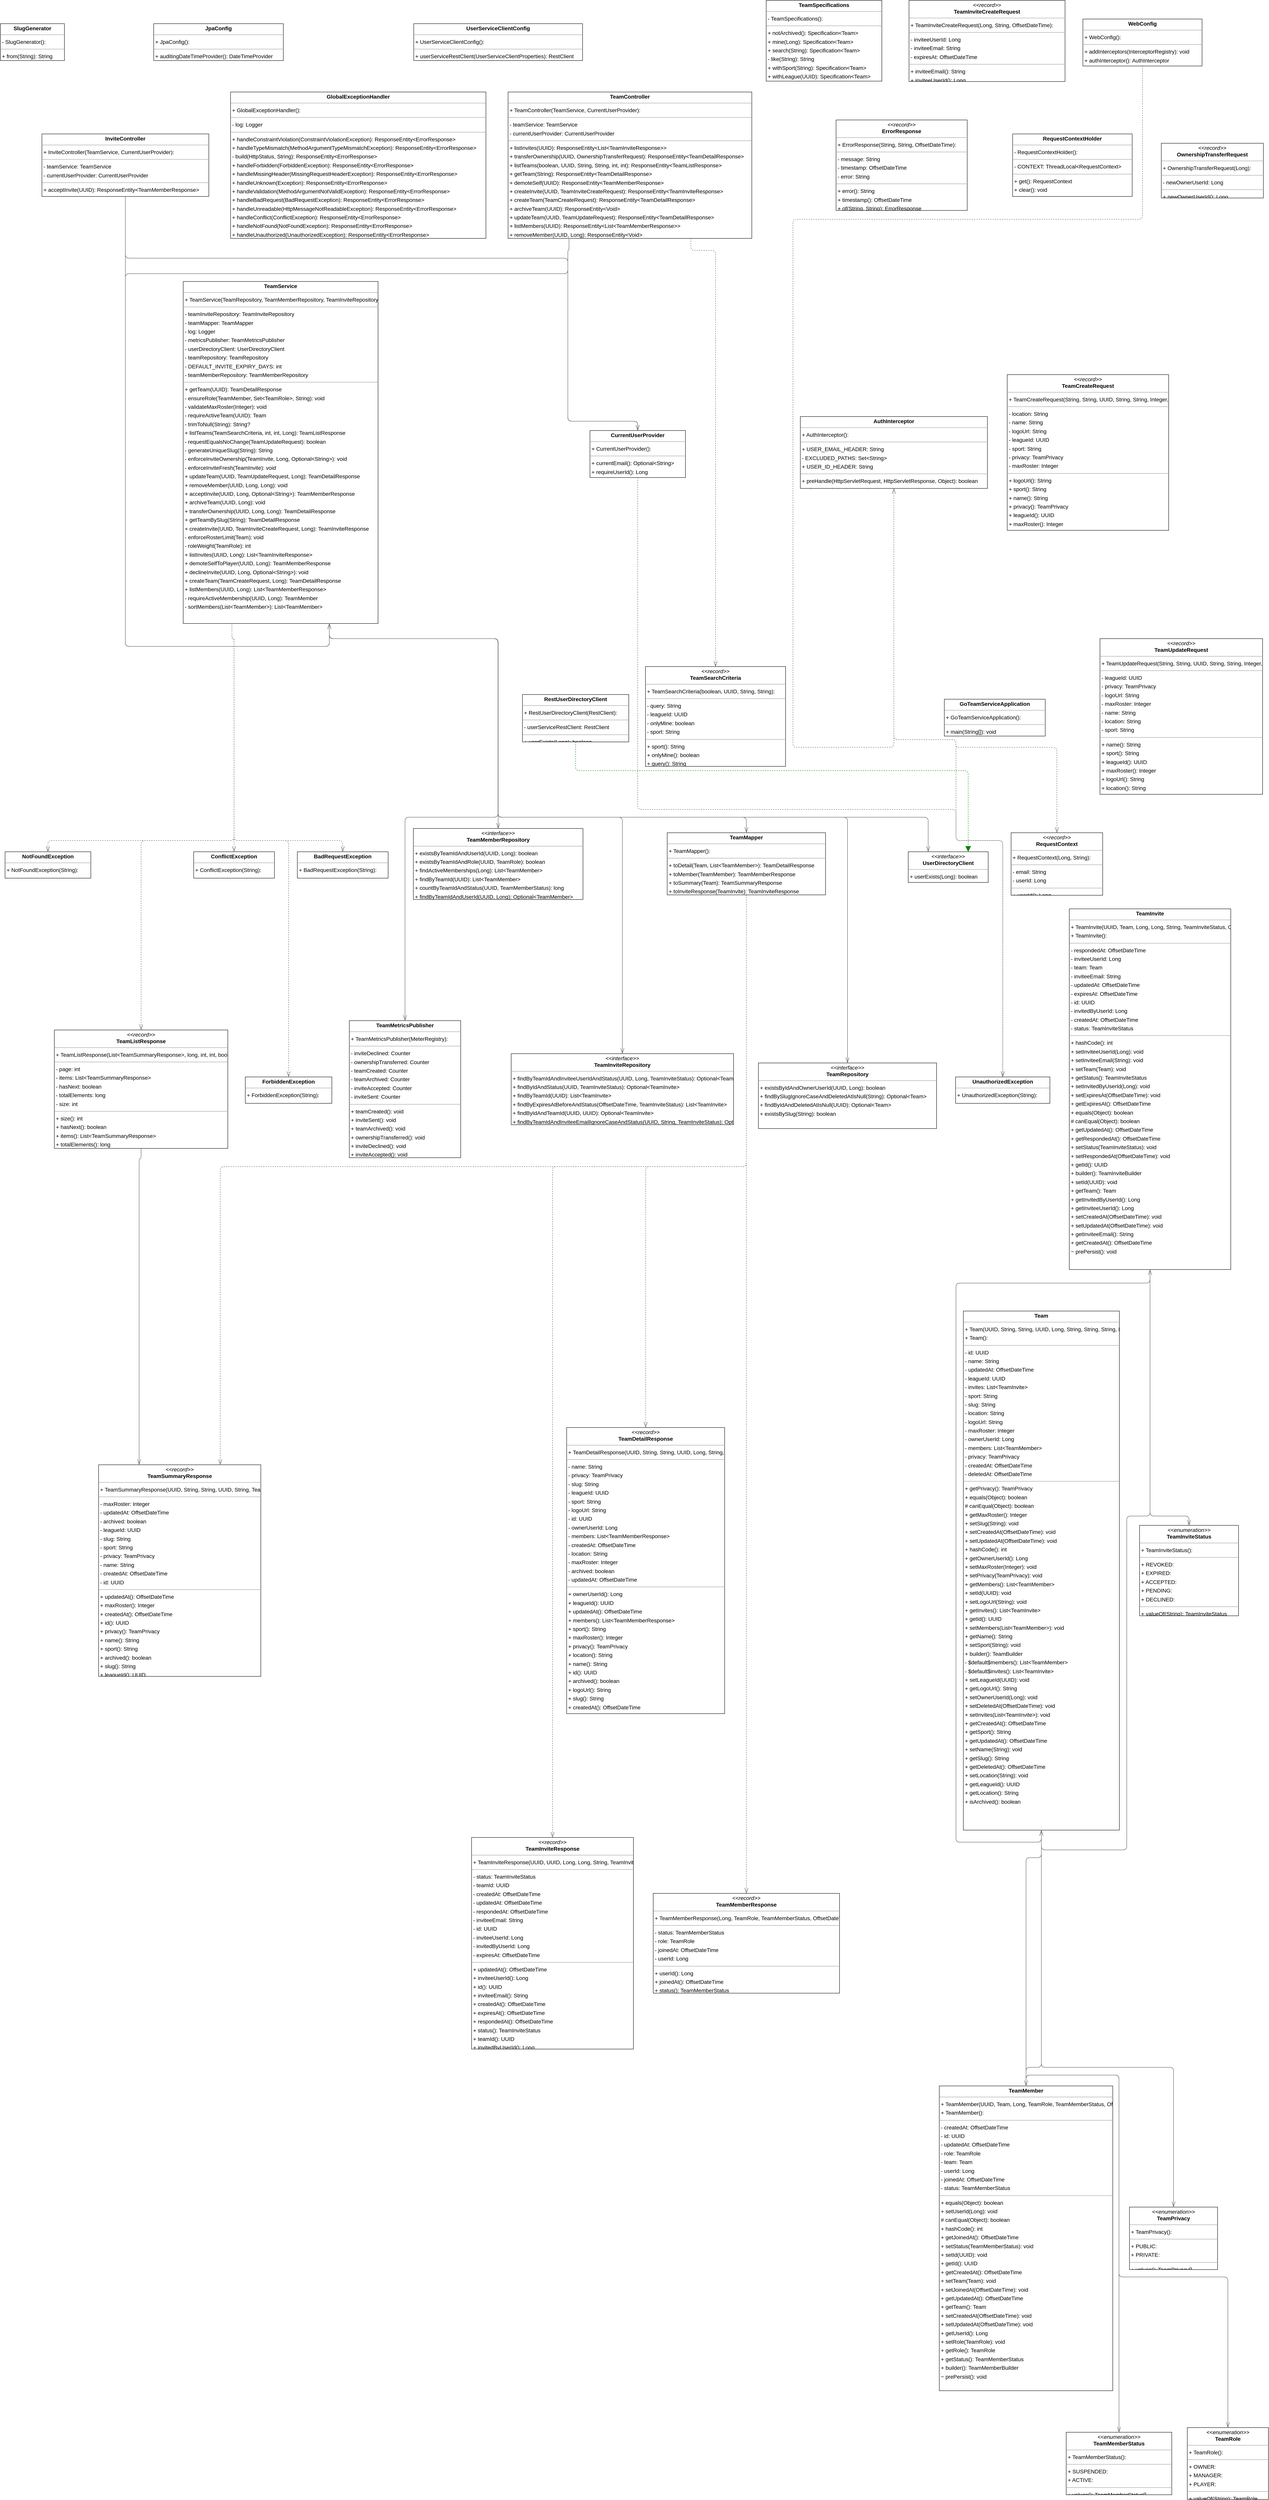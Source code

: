 <mxGraphModel dx="0" dy="0" grid="1" gridSize="10" guides="1" tooltips="1" connect="1" arrows="1" fold="1" page="0" pageScale="1" background="none" math="0" shadow="0">
  <root>
    <mxCell id="0" />
    <mxCell id="1" parent="0" />
    <mxCell id="node39" parent="1" vertex="1" value="&lt;p style=&quot;margin:0px;margin-top:4px;text-align:center;&quot;&gt;&lt;b&gt;AuthInterceptor&lt;/b&gt;&lt;/p&gt;&lt;hr size=&quot;1&quot;/&gt;&lt;p style=&quot;margin:0 0 0 4px;line-height:1.6;&quot;&gt;+ AuthInterceptor(): &lt;/p&gt;&lt;hr size=&quot;1&quot;/&gt;&lt;p style=&quot;margin:0 0 0 4px;line-height:1.6;&quot;&gt;+ USER_EMAIL_HEADER: String&lt;br/&gt;- EXCLUDED_PATHS: Set&amp;lt;String&amp;gt;&lt;br/&gt;+ USER_ID_HEADER: String&lt;/p&gt;&lt;hr size=&quot;1&quot;/&gt;&lt;p style=&quot;margin:0 0 0 4px;line-height:1.6;&quot;&gt;+ preHandle(HttpServletRequest, HttpServletResponse, Object): boolean&lt;br/&gt;+ afterCompletion(HttpServletRequest, HttpServletResponse, Object, Exception): void&lt;/p&gt;" style="verticalAlign=top;align=left;overflow=fill;fontSize=14;fontFamily=Helvetica;html=1;rounded=0;shadow=0;comic=0;labelBackgroundColor=none;strokeWidth=1;">
      <mxGeometry x="1931" y="1059" width="482" height="185" as="geometry" />
    </mxCell>
    <mxCell id="node5" parent="1" vertex="1" value="&lt;p style=&quot;margin:0px;margin-top:4px;text-align:center;&quot;&gt;&lt;b&gt;BadRequestException&lt;/b&gt;&lt;/p&gt;&lt;hr size=&quot;1&quot;/&gt;&lt;p style=&quot;margin:0 0 0 4px;line-height:1.6;&quot;&gt;+ BadRequestException(String): &lt;/p&gt;" style="verticalAlign=top;align=left;overflow=fill;fontSize=14;fontFamily=Helvetica;html=1;rounded=0;shadow=0;comic=0;labelBackgroundColor=none;strokeWidth=1;">
      <mxGeometry x="635" y="2180" width="234" height="68" as="geometry" />
    </mxCell>
    <mxCell id="node26" parent="1" vertex="1" value="&lt;p style=&quot;margin:0px;margin-top:4px;text-align:center;&quot;&gt;&lt;b&gt;ConflictException&lt;/b&gt;&lt;/p&gt;&lt;hr size=&quot;1&quot;/&gt;&lt;p style=&quot;margin:0 0 0 4px;line-height:1.6;&quot;&gt;+ ConflictException(String): &lt;/p&gt;" style="verticalAlign=top;align=left;overflow=fill;fontSize=14;fontFamily=Helvetica;html=1;rounded=0;shadow=0;comic=0;labelBackgroundColor=none;strokeWidth=1;">
      <mxGeometry x="368" y="2180" width="208" height="68" as="geometry" />
    </mxCell>
    <mxCell id="node22" parent="1" vertex="1" value="&lt;p style=&quot;margin:0px;margin-top:4px;text-align:center;&quot;&gt;&lt;b&gt;CurrentUserProvider&lt;/b&gt;&lt;/p&gt;&lt;hr size=&quot;1&quot;/&gt;&lt;p style=&quot;margin:0 0 0 4px;line-height:1.6;&quot;&gt;+ CurrentUserProvider(): &lt;/p&gt;&lt;hr size=&quot;1&quot;/&gt;&lt;p style=&quot;margin:0 0 0 4px;line-height:1.6;&quot;&gt;+ currentEmail(): Optional&amp;lt;String&amp;gt;&lt;br/&gt;+ requireUserId(): Long&lt;/p&gt;" style="verticalAlign=top;align=left;overflow=fill;fontSize=14;fontFamily=Helvetica;html=1;rounded=0;shadow=0;comic=0;labelBackgroundColor=none;strokeWidth=1;">
      <mxGeometry x="1389" y="1095" width="246" height="121" as="geometry" />
    </mxCell>
    <mxCell id="node17" parent="1" vertex="1" value="&lt;p style=&quot;margin:0px;margin-top:4px;text-align:center;&quot;&gt;&lt;i&gt;&amp;lt;&amp;lt;record&amp;gt;&amp;gt;&lt;/i&gt;&lt;br/&gt;&lt;b&gt;ErrorResponse&lt;/b&gt;&lt;/p&gt;&lt;hr size=&quot;1&quot;/&gt;&lt;p style=&quot;margin:0 0 0 4px;line-height:1.6;&quot;&gt;+ ErrorResponse(String, String, OffsetDateTime): &lt;/p&gt;&lt;hr size=&quot;1&quot;/&gt;&lt;p style=&quot;margin:0 0 0 4px;line-height:1.6;&quot;&gt;- message: String&lt;br/&gt;- timestamp: OffsetDateTime&lt;br/&gt;- error: String&lt;/p&gt;&lt;hr size=&quot;1&quot;/&gt;&lt;p style=&quot;margin:0 0 0 4px;line-height:1.6;&quot;&gt;+ error(): String&lt;br/&gt;+ timestamp(): OffsetDateTime&lt;br/&gt;+ of(String, String): ErrorResponse&lt;br/&gt;+ message(): String&lt;/p&gt;" style="verticalAlign=top;align=left;overflow=fill;fontSize=14;fontFamily=Helvetica;html=1;rounded=0;shadow=0;comic=0;labelBackgroundColor=none;strokeWidth=1;">
      <mxGeometry x="2023" y="295" width="338" height="233" as="geometry" />
    </mxCell>
    <mxCell id="node36" parent="1" vertex="1" value="&lt;p style=&quot;margin:0px;margin-top:4px;text-align:center;&quot;&gt;&lt;b&gt;ForbiddenException&lt;/b&gt;&lt;/p&gt;&lt;hr size=&quot;1&quot;/&gt;&lt;p style=&quot;margin:0 0 0 4px;line-height:1.6;&quot;&gt;+ ForbiddenException(String): &lt;/p&gt;" style="verticalAlign=top;align=left;overflow=fill;fontSize=14;fontFamily=Helvetica;html=1;rounded=0;shadow=0;comic=0;labelBackgroundColor=none;strokeWidth=1;">
      <mxGeometry x="501" y="2760" width="223" height="68" as="geometry" />
    </mxCell>
    <mxCell id="node28" parent="1" vertex="1" value="&lt;p style=&quot;margin:0px;margin-top:4px;text-align:center;&quot;&gt;&lt;b&gt;GlobalExceptionHandler&lt;/b&gt;&lt;/p&gt;&lt;hr size=&quot;1&quot;/&gt;&lt;p style=&quot;margin:0 0 0 4px;line-height:1.6;&quot;&gt;+ GlobalExceptionHandler(): &lt;/p&gt;&lt;hr size=&quot;1&quot;/&gt;&lt;p style=&quot;margin:0 0 0 4px;line-height:1.6;&quot;&gt;- log: Logger&lt;/p&gt;&lt;hr size=&quot;1&quot;/&gt;&lt;p style=&quot;margin:0 0 0 4px;line-height:1.6;&quot;&gt;+ handleConstraintViolation(ConstraintViolationException): ResponseEntity&amp;lt;ErrorResponse&amp;gt;&lt;br/&gt;+ handleTypeMismatch(MethodArgumentTypeMismatchException): ResponseEntity&amp;lt;ErrorResponse&amp;gt;&lt;br/&gt;- build(HttpStatus, String): ResponseEntity&amp;lt;ErrorResponse&amp;gt;&lt;br/&gt;+ handleForbidden(ForbiddenException): ResponseEntity&amp;lt;ErrorResponse&amp;gt;&lt;br/&gt;+ handleMissingHeader(MissingRequestHeaderException): ResponseEntity&amp;lt;ErrorResponse&amp;gt;&lt;br/&gt;+ handleUnknown(Exception): ResponseEntity&amp;lt;ErrorResponse&amp;gt;&lt;br/&gt;+ handleValidation(MethodArgumentNotValidException): ResponseEntity&amp;lt;ErrorResponse&amp;gt;&lt;br/&gt;+ handleBadRequest(BadRequestException): ResponseEntity&amp;lt;ErrorResponse&amp;gt;&lt;br/&gt;+ handleUnreadable(HttpMessageNotReadableException): ResponseEntity&amp;lt;ErrorResponse&amp;gt;&lt;br/&gt;+ handleConflict(ConflictException): ResponseEntity&amp;lt;ErrorResponse&amp;gt;&lt;br/&gt;+ handleNotFound(NotFoundException): ResponseEntity&amp;lt;ErrorResponse&amp;gt;&lt;br/&gt;+ handleUnauthorized(UnauthorizedException): ResponseEntity&amp;lt;ErrorResponse&amp;gt;&lt;/p&gt;" style="verticalAlign=top;align=left;overflow=fill;fontSize=14;fontFamily=Helvetica;html=1;rounded=0;shadow=0;comic=0;labelBackgroundColor=none;strokeWidth=1;">
      <mxGeometry x="463" y="223" width="658" height="377" as="geometry" />
    </mxCell>
    <mxCell id="node15" parent="1" vertex="1" value="&lt;p style=&quot;margin:0px;margin-top:4px;text-align:center;&quot;&gt;&lt;b&gt;GoTeamServiceApplication&lt;/b&gt;&lt;/p&gt;&lt;hr size=&quot;1&quot;/&gt;&lt;p style=&quot;margin:0 0 0 4px;line-height:1.6;&quot;&gt;+ GoTeamServiceApplication(): &lt;/p&gt;&lt;hr size=&quot;1&quot;/&gt;&lt;p style=&quot;margin:0 0 0 4px;line-height:1.6;&quot;&gt;+ main(String[]): void&lt;/p&gt;" style="verticalAlign=top;align=left;overflow=fill;fontSize=14;fontFamily=Helvetica;html=1;rounded=0;shadow=0;comic=0;labelBackgroundColor=none;strokeWidth=1;">
      <mxGeometry x="2302" y="1787" width="260" height="95" as="geometry" />
    </mxCell>
    <mxCell id="node12" parent="1" vertex="1" value="&lt;p style=&quot;margin:0px;margin-top:4px;text-align:center;&quot;&gt;&lt;b&gt;InviteController&lt;/b&gt;&lt;/p&gt;&lt;hr size=&quot;1&quot;/&gt;&lt;p style=&quot;margin:0 0 0 4px;line-height:1.6;&quot;&gt;+ InviteController(TeamService, CurrentUserProvider): &lt;/p&gt;&lt;hr size=&quot;1&quot;/&gt;&lt;p style=&quot;margin:0 0 0 4px;line-height:1.6;&quot;&gt;- teamService: TeamService&lt;br/&gt;- currentUserProvider: CurrentUserProvider&lt;/p&gt;&lt;hr size=&quot;1&quot;/&gt;&lt;p style=&quot;margin:0 0 0 4px;line-height:1.6;&quot;&gt;+ acceptInvite(UUID): ResponseEntity&amp;lt;TeamMemberResponse&amp;gt;&lt;br/&gt;+ declineInvite(UUID): ResponseEntity&amp;lt;Void&amp;gt;&lt;/p&gt;" style="verticalAlign=top;align=left;overflow=fill;fontSize=14;fontFamily=Helvetica;html=1;rounded=0;shadow=0;comic=0;labelBackgroundColor=none;strokeWidth=1;">
      <mxGeometry x="-23" y="331" width="430" height="161" as="geometry" />
    </mxCell>
    <mxCell id="node33" parent="1" vertex="1" value="&lt;p style=&quot;margin:0px;margin-top:4px;text-align:center;&quot;&gt;&lt;b&gt;JpaConfig&lt;/b&gt;&lt;/p&gt;&lt;hr size=&quot;1&quot;/&gt;&lt;p style=&quot;margin:0 0 0 4px;line-height:1.6;&quot;&gt;+ JpaConfig(): &lt;/p&gt;&lt;hr size=&quot;1&quot;/&gt;&lt;p style=&quot;margin:0 0 0 4px;line-height:1.6;&quot;&gt;+ auditingDateTimeProvider(): DateTimeProvider&lt;/p&gt;" style="verticalAlign=top;align=left;overflow=fill;fontSize=14;fontFamily=Helvetica;html=1;rounded=0;shadow=0;comic=0;labelBackgroundColor=none;strokeWidth=1;">
      <mxGeometry x="265" y="47" width="334" height="95" as="geometry" />
    </mxCell>
    <mxCell id="node4" parent="1" vertex="1" value="&lt;p style=&quot;margin:0px;margin-top:4px;text-align:center;&quot;&gt;&lt;b&gt;NotFoundException&lt;/b&gt;&lt;/p&gt;&lt;hr size=&quot;1&quot;/&gt;&lt;p style=&quot;margin:0 0 0 4px;line-height:1.6;&quot;&gt;+ NotFoundException(String): &lt;/p&gt;" style="verticalAlign=top;align=left;overflow=fill;fontSize=14;fontFamily=Helvetica;html=1;rounded=0;shadow=0;comic=0;labelBackgroundColor=none;strokeWidth=1;">
      <mxGeometry x="-118" y="2180" width="221" height="68" as="geometry" />
    </mxCell>
    <mxCell id="node7" parent="1" vertex="1" value="&lt;p style=&quot;margin:0px;margin-top:4px;text-align:center;&quot;&gt;&lt;i&gt;&amp;lt;&amp;lt;record&amp;gt;&amp;gt;&lt;/i&gt;&lt;br/&gt;&lt;b&gt;OwnershipTransferRequest&lt;/b&gt;&lt;/p&gt;&lt;hr size=&quot;1&quot;/&gt;&lt;p style=&quot;margin:0 0 0 4px;line-height:1.6;&quot;&gt;+ OwnershipTransferRequest(Long): &lt;/p&gt;&lt;hr size=&quot;1&quot;/&gt;&lt;p style=&quot;margin:0 0 0 4px;line-height:1.6;&quot;&gt;- newOwnerUserId: Long&lt;/p&gt;&lt;hr size=&quot;1&quot;/&gt;&lt;p style=&quot;margin:0 0 0 4px;line-height:1.6;&quot;&gt;+ newOwnerUserId(): Long&lt;/p&gt;" style="verticalAlign=top;align=left;overflow=fill;fontSize=14;fontFamily=Helvetica;html=1;rounded=0;shadow=0;comic=0;labelBackgroundColor=none;strokeWidth=1;">
      <mxGeometry x="2861" y="355" width="263" height="141" as="geometry" />
    </mxCell>
    <mxCell id="node0" parent="1" vertex="1" value="&lt;p style=&quot;margin:0px;margin-top:4px;text-align:center;&quot;&gt;&lt;i&gt;&amp;lt;&amp;lt;record&amp;gt;&amp;gt;&lt;/i&gt;&lt;br/&gt;&lt;b&gt;RequestContext&lt;/b&gt;&lt;/p&gt;&lt;hr size=&quot;1&quot;/&gt;&lt;p style=&quot;margin:0 0 0 4px;line-height:1.6;&quot;&gt;+ RequestContext(Long, String): &lt;/p&gt;&lt;hr size=&quot;1&quot;/&gt;&lt;p style=&quot;margin:0 0 0 4px;line-height:1.6;&quot;&gt;- email: String&lt;br/&gt;- userId: Long&lt;/p&gt;&lt;hr size=&quot;1&quot;/&gt;&lt;p style=&quot;margin:0 0 0 4px;line-height:1.6;&quot;&gt;+ userId(): Long&lt;br/&gt;+ email(): String&lt;/p&gt;" style="verticalAlign=top;align=left;overflow=fill;fontSize=14;fontFamily=Helvetica;html=1;rounded=0;shadow=0;comic=0;labelBackgroundColor=none;strokeWidth=1;">
      <mxGeometry x="2474" y="2131" width="236" height="161" as="geometry" />
    </mxCell>
    <mxCell id="node8" parent="1" vertex="1" value="&lt;p style=&quot;margin:0px;margin-top:4px;text-align:center;&quot;&gt;&lt;b&gt;RequestContextHolder&lt;/b&gt;&lt;/p&gt;&lt;hr size=&quot;1&quot;/&gt;&lt;p style=&quot;margin:0 0 0 4px;line-height:1.6;&quot;&gt;- RequestContextHolder(): &lt;/p&gt;&lt;hr size=&quot;1&quot;/&gt;&lt;p style=&quot;margin:0 0 0 4px;line-height:1.6;&quot;&gt;- CONTEXT: ThreadLocal&amp;lt;RequestContext&amp;gt;&lt;/p&gt;&lt;hr size=&quot;1&quot;/&gt;&lt;p style=&quot;margin:0 0 0 4px;line-height:1.6;&quot;&gt;+ get(): RequestContext&lt;br/&gt;+ clear(): void&lt;br/&gt;+ set(RequestContext): void&lt;/p&gt;" style="verticalAlign=top;align=left;overflow=fill;fontSize=14;fontFamily=Helvetica;html=1;rounded=0;shadow=0;comic=0;labelBackgroundColor=none;strokeWidth=1;">
      <mxGeometry x="2478" y="331" width="308" height="161" as="geometry" />
    </mxCell>
    <mxCell id="node42" parent="1" vertex="1" value="&lt;p style=&quot;margin:0px;margin-top:4px;text-align:center;&quot;&gt;&lt;b&gt;RestUserDirectoryClient&lt;/b&gt;&lt;/p&gt;&lt;hr size=&quot;1&quot;/&gt;&lt;p style=&quot;margin:0 0 0 4px;line-height:1.6;&quot;&gt;+ RestUserDirectoryClient(RestClient): &lt;/p&gt;&lt;hr size=&quot;1&quot;/&gt;&lt;p style=&quot;margin:0 0 0 4px;line-height:1.6;&quot;&gt;- userServiceRestClient: RestClient&lt;/p&gt;&lt;hr size=&quot;1&quot;/&gt;&lt;p style=&quot;margin:0 0 0 4px;line-height:1.6;&quot;&gt;+ userExists(Long): boolean&lt;/p&gt;" style="verticalAlign=top;align=left;overflow=fill;fontSize=14;fontFamily=Helvetica;html=1;rounded=0;shadow=0;comic=0;labelBackgroundColor=none;strokeWidth=1;">
      <mxGeometry x="1215" y="1775" width="274" height="122" as="geometry" />
    </mxCell>
    <mxCell id="node35" parent="1" vertex="1" value="&lt;p style=&quot;margin:0px;margin-top:4px;text-align:center;&quot;&gt;&lt;b&gt;SlugGenerator&lt;/b&gt;&lt;/p&gt;&lt;hr size=&quot;1&quot;/&gt;&lt;p style=&quot;margin:0 0 0 4px;line-height:1.6;&quot;&gt;- SlugGenerator(): &lt;/p&gt;&lt;hr size=&quot;1&quot;/&gt;&lt;p style=&quot;margin:0 0 0 4px;line-height:1.6;&quot;&gt;+ from(String): String&lt;/p&gt;" style="verticalAlign=top;align=left;overflow=fill;fontSize=14;fontFamily=Helvetica;html=1;rounded=0;shadow=0;comic=0;labelBackgroundColor=none;strokeWidth=1;">
      <mxGeometry x="-130" y="47" width="165" height="95" as="geometry" />
    </mxCell>
    <mxCell id="node2" parent="1" vertex="1" value="&lt;p style=&quot;margin:0px;margin-top:4px;text-align:center;&quot;&gt;&lt;b&gt;Team&lt;/b&gt;&lt;/p&gt;&lt;hr size=&quot;1&quot;/&gt;&lt;p style=&quot;margin:0 0 0 4px;line-height:1.6;&quot;&gt;+ Team(UUID, String, String, UUID, Long, String, String, String, Integer, TeamPrivacy, OffsetDateTime, OffsetDateTime, OffsetDateTime, List&amp;lt;TeamMember&amp;gt;, List&amp;lt;TeamInvite&amp;gt;): &lt;br/&gt;+ Team(): &lt;/p&gt;&lt;hr size=&quot;1&quot;/&gt;&lt;p style=&quot;margin:0 0 0 4px;line-height:1.6;&quot;&gt;- id: UUID&lt;br/&gt;- name: String&lt;br/&gt;- updatedAt: OffsetDateTime&lt;br/&gt;- leagueId: UUID&lt;br/&gt;- invites: List&amp;lt;TeamInvite&amp;gt;&lt;br/&gt;- sport: String&lt;br/&gt;- slug: String&lt;br/&gt;- location: String&lt;br/&gt;- logoUrl: String&lt;br/&gt;- maxRoster: Integer&lt;br/&gt;- ownerUserId: Long&lt;br/&gt;- members: List&amp;lt;TeamMember&amp;gt;&lt;br/&gt;- privacy: TeamPrivacy&lt;br/&gt;- createdAt: OffsetDateTime&lt;br/&gt;- deletedAt: OffsetDateTime&lt;/p&gt;&lt;hr size=&quot;1&quot;/&gt;&lt;p style=&quot;margin:0 0 0 4px;line-height:1.6;&quot;&gt;+ getPrivacy(): TeamPrivacy&lt;br/&gt;+ equals(Object): boolean&lt;br/&gt;# canEqual(Object): boolean&lt;br/&gt;+ getMaxRoster(): Integer&lt;br/&gt;+ setSlug(String): void&lt;br/&gt;+ setCreatedAt(OffsetDateTime): void&lt;br/&gt;+ setUpdatedAt(OffsetDateTime): void&lt;br/&gt;+ hashCode(): int&lt;br/&gt;+ getOwnerUserId(): Long&lt;br/&gt;+ setMaxRoster(Integer): void&lt;br/&gt;+ setPrivacy(TeamPrivacy): void&lt;br/&gt;+ getMembers(): List&amp;lt;TeamMember&amp;gt;&lt;br/&gt;+ setId(UUID): void&lt;br/&gt;+ setLogoUrl(String): void&lt;br/&gt;+ getInvites(): List&amp;lt;TeamInvite&amp;gt;&lt;br/&gt;+ getId(): UUID&lt;br/&gt;+ setMembers(List&amp;lt;TeamMember&amp;gt;): void&lt;br/&gt;+ getName(): String&lt;br/&gt;+ setSport(String): void&lt;br/&gt;+ builder(): TeamBuilder&lt;br/&gt;- $default$members(): List&amp;lt;TeamMember&amp;gt;&lt;br/&gt;- $default$invites(): List&amp;lt;TeamInvite&amp;gt;&lt;br/&gt;+ setLeagueId(UUID): void&lt;br/&gt;+ getLogoUrl(): String&lt;br/&gt;+ setOwnerUserId(Long): void&lt;br/&gt;+ setDeletedAt(OffsetDateTime): void&lt;br/&gt;+ setInvites(List&amp;lt;TeamInvite&amp;gt;): void&lt;br/&gt;+ getCreatedAt(): OffsetDateTime&lt;br/&gt;+ getSport(): String&lt;br/&gt;+ getUpdatedAt(): OffsetDateTime&lt;br/&gt;+ setName(String): void&lt;br/&gt;+ getSlug(): String&lt;br/&gt;+ getDeletedAt(): OffsetDateTime&lt;br/&gt;+ setLocation(String): void&lt;br/&gt;+ getLeagueId(): UUID&lt;br/&gt;+ getLocation(): String&lt;br/&gt;+ isArchived(): boolean&lt;/p&gt;" style="verticalAlign=top;align=left;overflow=fill;fontSize=14;fontFamily=Helvetica;html=1;rounded=0;shadow=0;comic=0;labelBackgroundColor=none;strokeWidth=1;">
      <mxGeometry x="2351" y="3363" width="402" height="1337" as="geometry" />
    </mxCell>
    <mxCell id="node9" parent="1" vertex="1" value="&lt;p style=&quot;margin:0px;margin-top:4px;text-align:center;&quot;&gt;&lt;b&gt;TeamController&lt;/b&gt;&lt;/p&gt;&lt;hr size=&quot;1&quot;/&gt;&lt;p style=&quot;margin:0 0 0 4px;line-height:1.6;&quot;&gt;+ TeamController(TeamService, CurrentUserProvider): &lt;/p&gt;&lt;hr size=&quot;1&quot;/&gt;&lt;p style=&quot;margin:0 0 0 4px;line-height:1.6;&quot;&gt;- teamService: TeamService&lt;br/&gt;- currentUserProvider: CurrentUserProvider&lt;/p&gt;&lt;hr size=&quot;1&quot;/&gt;&lt;p style=&quot;margin:0 0 0 4px;line-height:1.6;&quot;&gt;+ listInvites(UUID): ResponseEntity&amp;lt;List&amp;lt;TeamInviteResponse&amp;gt;&amp;gt;&lt;br/&gt;+ transferOwnership(UUID, OwnershipTransferRequest): ResponseEntity&amp;lt;TeamDetailResponse&amp;gt;&lt;br/&gt;+ listTeams(boolean, UUID, String, String, int, int): ResponseEntity&amp;lt;TeamListResponse&amp;gt;&lt;br/&gt;+ getTeam(String): ResponseEntity&amp;lt;TeamDetailResponse&amp;gt;&lt;br/&gt;+ demoteSelf(UUID): ResponseEntity&amp;lt;TeamMemberResponse&amp;gt;&lt;br/&gt;+ createInvite(UUID, TeamInviteCreateRequest): ResponseEntity&amp;lt;TeamInviteResponse&amp;gt;&lt;br/&gt;+ createTeam(TeamCreateRequest): ResponseEntity&amp;lt;TeamDetailResponse&amp;gt;&lt;br/&gt;+ archiveTeam(UUID): ResponseEntity&amp;lt;Void&amp;gt;&lt;br/&gt;+ updateTeam(UUID, TeamUpdateRequest): ResponseEntity&amp;lt;TeamDetailResponse&amp;gt;&lt;br/&gt;+ listMembers(UUID): ResponseEntity&amp;lt;List&amp;lt;TeamMemberResponse&amp;gt;&amp;gt;&lt;br/&gt;+ removeMember(UUID, Long): ResponseEntity&amp;lt;Void&amp;gt;&lt;/p&gt;" style="verticalAlign=top;align=left;overflow=fill;fontSize=14;fontFamily=Helvetica;html=1;rounded=0;shadow=0;comic=0;labelBackgroundColor=none;strokeWidth=1;">
      <mxGeometry x="1178" y="223" width="628" height="377" as="geometry" />
    </mxCell>
    <mxCell id="node11" parent="1" vertex="1" value="&lt;p style=&quot;margin:0px;margin-top:4px;text-align:center;&quot;&gt;&lt;i&gt;&amp;lt;&amp;lt;record&amp;gt;&amp;gt;&lt;/i&gt;&lt;br/&gt;&lt;b&gt;TeamCreateRequest&lt;/b&gt;&lt;/p&gt;&lt;hr size=&quot;1&quot;/&gt;&lt;p style=&quot;margin:0 0 0 4px;line-height:1.6;&quot;&gt;+ TeamCreateRequest(String, String, UUID, String, String, Integer, TeamPrivacy): &lt;/p&gt;&lt;hr size=&quot;1&quot;/&gt;&lt;p style=&quot;margin:0 0 0 4px;line-height:1.6;&quot;&gt;- location: String&lt;br/&gt;- name: String&lt;br/&gt;- logoUrl: String&lt;br/&gt;- leagueId: UUID&lt;br/&gt;- sport: String&lt;br/&gt;- privacy: TeamPrivacy&lt;br/&gt;- maxRoster: Integer&lt;/p&gt;&lt;hr size=&quot;1&quot;/&gt;&lt;p style=&quot;margin:0 0 0 4px;line-height:1.6;&quot;&gt;+ logoUrl(): String&lt;br/&gt;+ sport(): String&lt;br/&gt;+ name(): String&lt;br/&gt;+ privacy(): TeamPrivacy&lt;br/&gt;+ leagueId(): UUID&lt;br/&gt;+ maxRoster(): Integer&lt;br/&gt;+ location(): String&lt;/p&gt;" style="verticalAlign=top;align=left;overflow=fill;fontSize=14;fontFamily=Helvetica;html=1;rounded=0;shadow=0;comic=0;labelBackgroundColor=none;strokeWidth=1;">
      <mxGeometry x="2464" y="951" width="416" height="401" as="geometry" />
    </mxCell>
    <mxCell id="node13" parent="1" vertex="1" value="&lt;p style=&quot;margin:0px;margin-top:4px;text-align:center;&quot;&gt;&lt;i&gt;&amp;lt;&amp;lt;record&amp;gt;&amp;gt;&lt;/i&gt;&lt;br/&gt;&lt;b&gt;TeamDetailResponse&lt;/b&gt;&lt;/p&gt;&lt;hr size=&quot;1&quot;/&gt;&lt;p style=&quot;margin:0 0 0 4px;line-height:1.6;&quot;&gt;+ TeamDetailResponse(UUID, String, String, UUID, Long, String, String, String, Integer, TeamPrivacy, boolean, OffsetDateTime, OffsetDateTime, List&amp;lt;TeamMemberResponse&amp;gt;): &lt;/p&gt;&lt;hr size=&quot;1&quot;/&gt;&lt;p style=&quot;margin:0 0 0 4px;line-height:1.6;&quot;&gt;- name: String&lt;br/&gt;- privacy: TeamPrivacy&lt;br/&gt;- slug: String&lt;br/&gt;- leagueId: UUID&lt;br/&gt;- sport: String&lt;br/&gt;- logoUrl: String&lt;br/&gt;- id: UUID&lt;br/&gt;- ownerUserId: Long&lt;br/&gt;- members: List&amp;lt;TeamMemberResponse&amp;gt;&lt;br/&gt;- createdAt: OffsetDateTime&lt;br/&gt;- location: String&lt;br/&gt;- maxRoster: Integer&lt;br/&gt;- archived: boolean&lt;br/&gt;- updatedAt: OffsetDateTime&lt;/p&gt;&lt;hr size=&quot;1&quot;/&gt;&lt;p style=&quot;margin:0 0 0 4px;line-height:1.6;&quot;&gt;+ ownerUserId(): Long&lt;br/&gt;+ leagueId(): UUID&lt;br/&gt;+ updatedAt(): OffsetDateTime&lt;br/&gt;+ members(): List&amp;lt;TeamMemberResponse&amp;gt;&lt;br/&gt;+ sport(): String&lt;br/&gt;+ maxRoster(): Integer&lt;br/&gt;+ privacy(): TeamPrivacy&lt;br/&gt;+ location(): String&lt;br/&gt;+ name(): String&lt;br/&gt;+ id(): UUID&lt;br/&gt;+ archived(): boolean&lt;br/&gt;+ logoUrl(): String&lt;br/&gt;+ slug(): String&lt;br/&gt;+ createdAt(): OffsetDateTime&lt;/p&gt;" style="verticalAlign=top;align=left;overflow=fill;fontSize=14;fontFamily=Helvetica;html=1;rounded=0;shadow=0;comic=0;labelBackgroundColor=none;strokeWidth=1;">
      <mxGeometry x="1329" y="3663" width="407" height="737" as="geometry" />
    </mxCell>
    <mxCell id="node40" parent="1" vertex="1" value="&lt;p style=&quot;margin:0px;margin-top:4px;text-align:center;&quot;&gt;&lt;b&gt;TeamInvite&lt;/b&gt;&lt;/p&gt;&lt;hr size=&quot;1&quot;/&gt;&lt;p style=&quot;margin:0 0 0 4px;line-height:1.6;&quot;&gt;+ TeamInvite(UUID, Team, Long, Long, String, TeamInviteStatus, OffsetDateTime, OffsetDateTime, OffsetDateTime, OffsetDateTime): &lt;br/&gt;+ TeamInvite(): &lt;/p&gt;&lt;hr size=&quot;1&quot;/&gt;&lt;p style=&quot;margin:0 0 0 4px;line-height:1.6;&quot;&gt;- respondedAt: OffsetDateTime&lt;br/&gt;- inviteeUserId: Long&lt;br/&gt;- team: Team&lt;br/&gt;- inviteeEmail: String&lt;br/&gt;- updatedAt: OffsetDateTime&lt;br/&gt;- expiresAt: OffsetDateTime&lt;br/&gt;- id: UUID&lt;br/&gt;- invitedByUserId: Long&lt;br/&gt;- createdAt: OffsetDateTime&lt;br/&gt;- status: TeamInviteStatus&lt;/p&gt;&lt;hr size=&quot;1&quot;/&gt;&lt;p style=&quot;margin:0 0 0 4px;line-height:1.6;&quot;&gt;+ hashCode(): int&lt;br/&gt;+ setInviteeUserId(Long): void&lt;br/&gt;+ setInviteeEmail(String): void&lt;br/&gt;+ setTeam(Team): void&lt;br/&gt;+ getStatus(): TeamInviteStatus&lt;br/&gt;+ setInvitedByUserId(Long): void&lt;br/&gt;+ setExpiresAt(OffsetDateTime): void&lt;br/&gt;+ getExpiresAt(): OffsetDateTime&lt;br/&gt;+ equals(Object): boolean&lt;br/&gt;# canEqual(Object): boolean&lt;br/&gt;+ getUpdatedAt(): OffsetDateTime&lt;br/&gt;+ getRespondedAt(): OffsetDateTime&lt;br/&gt;+ setStatus(TeamInviteStatus): void&lt;br/&gt;+ setRespondedAt(OffsetDateTime): void&lt;br/&gt;+ getId(): UUID&lt;br/&gt;+ builder(): TeamInviteBuilder&lt;br/&gt;+ setId(UUID): void&lt;br/&gt;+ getTeam(): Team&lt;br/&gt;+ getInvitedByUserId(): Long&lt;br/&gt;+ getInviteeUserId(): Long&lt;br/&gt;+ setCreatedAt(OffsetDateTime): void&lt;br/&gt;+ setUpdatedAt(OffsetDateTime): void&lt;br/&gt;+ getInviteeEmail(): String&lt;br/&gt;+ getCreatedAt(): OffsetDateTime&lt;br/&gt;~ prePersist(): void&lt;/p&gt;" style="verticalAlign=top;align=left;overflow=fill;fontSize=14;fontFamily=Helvetica;html=1;rounded=0;shadow=0;comic=0;labelBackgroundColor=none;strokeWidth=1;">
      <mxGeometry x="2624" y="2327" width="416" height="929" as="geometry" />
    </mxCell>
    <mxCell id="node14" parent="1" vertex="1" value="&lt;p style=&quot;margin:0px;margin-top:4px;text-align:center;&quot;&gt;&lt;i&gt;&amp;lt;&amp;lt;record&amp;gt;&amp;gt;&lt;/i&gt;&lt;br/&gt;&lt;b&gt;TeamInviteCreateRequest&lt;/b&gt;&lt;/p&gt;&lt;hr size=&quot;1&quot;/&gt;&lt;p style=&quot;margin:0 0 0 4px;line-height:1.6;&quot;&gt;+ TeamInviteCreateRequest(Long, String, OffsetDateTime): &lt;/p&gt;&lt;hr size=&quot;1&quot;/&gt;&lt;p style=&quot;margin:0 0 0 4px;line-height:1.6;&quot;&gt;- inviteeUserId: Long&lt;br/&gt;- inviteeEmail: String&lt;br/&gt;- expiresAt: OffsetDateTime&lt;/p&gt;&lt;hr size=&quot;1&quot;/&gt;&lt;p style=&quot;margin:0 0 0 4px;line-height:1.6;&quot;&gt;+ inviteeEmail(): String&lt;br/&gt;+ inviteeUserId(): Long&lt;br/&gt;+ expiresAt(): OffsetDateTime&lt;/p&gt;" style="verticalAlign=top;align=left;overflow=fill;fontSize=14;fontFamily=Helvetica;html=1;rounded=0;shadow=0;comic=0;labelBackgroundColor=none;strokeWidth=1;">
      <mxGeometry x="2211" y="-13" width="402" height="209" as="geometry" />
    </mxCell>
    <mxCell id="node21" parent="1" vertex="1" value="&lt;p style=&quot;margin:0px;margin-top:4px;text-align:center;&quot;&gt;&lt;i&gt;&amp;lt;&amp;lt;interface&amp;gt;&amp;gt;&lt;/i&gt;&lt;br/&gt;&lt;b&gt;TeamInviteRepository&lt;/b&gt;&lt;/p&gt;&lt;hr size=&quot;1&quot;/&gt;&lt;p style=&quot;margin:0 0 0 4px;line-height:1.6;&quot;&gt;+ findByTeamIdAndInviteeUserIdAndStatus(UUID, Long, TeamInviteStatus): Optional&amp;lt;TeamInvite&amp;gt;&lt;br/&gt;+ findByIdAndStatus(UUID, TeamInviteStatus): Optional&amp;lt;TeamInvite&amp;gt;&lt;br/&gt;+ findByTeamId(UUID): List&amp;lt;TeamInvite&amp;gt;&lt;br/&gt;+ findByExpiresAtBeforeAndStatus(OffsetDateTime, TeamInviteStatus): List&amp;lt;TeamInvite&amp;gt;&lt;br/&gt;+ findByIdAndTeamId(UUID, UUID): Optional&amp;lt;TeamInvite&amp;gt;&lt;br/&gt;+ findByTeamIdAndInviteeEmailIgnoreCaseAndStatus(UUID, String, TeamInviteStatus): Optional&amp;lt;TeamInvite&amp;gt;&lt;/p&gt;" style="verticalAlign=top;align=left;overflow=fill;fontSize=14;fontFamily=Helvetica;html=1;rounded=0;shadow=0;comic=0;labelBackgroundColor=none;strokeWidth=1;">
      <mxGeometry x="1186" y="2700" width="573" height="183" as="geometry" />
    </mxCell>
    <mxCell id="node3" parent="1" vertex="1" value="&lt;p style=&quot;margin:0px;margin-top:4px;text-align:center;&quot;&gt;&lt;i&gt;&amp;lt;&amp;lt;record&amp;gt;&amp;gt;&lt;/i&gt;&lt;br/&gt;&lt;b&gt;TeamInviteResponse&lt;/b&gt;&lt;/p&gt;&lt;hr size=&quot;1&quot;/&gt;&lt;p style=&quot;margin:0 0 0 4px;line-height:1.6;&quot;&gt;+ TeamInviteResponse(UUID, UUID, Long, Long, String, TeamInviteStatus, OffsetDateTime, OffsetDateTime, OffsetDateTime, OffsetDateTime): &lt;/p&gt;&lt;hr size=&quot;1&quot;/&gt;&lt;p style=&quot;margin:0 0 0 4px;line-height:1.6;&quot;&gt;- status: TeamInviteStatus&lt;br/&gt;- teamId: UUID&lt;br/&gt;- createdAt: OffsetDateTime&lt;br/&gt;- updatedAt: OffsetDateTime&lt;br/&gt;- respondedAt: OffsetDateTime&lt;br/&gt;- inviteeEmail: String&lt;br/&gt;- id: UUID&lt;br/&gt;- inviteeUserId: Long&lt;br/&gt;- invitedByUserId: Long&lt;br/&gt;- expiresAt: OffsetDateTime&lt;/p&gt;&lt;hr size=&quot;1&quot;/&gt;&lt;p style=&quot;margin:0 0 0 4px;line-height:1.6;&quot;&gt;+ updatedAt(): OffsetDateTime&lt;br/&gt;+ inviteeUserId(): Long&lt;br/&gt;+ id(): UUID&lt;br/&gt;+ inviteeEmail(): String&lt;br/&gt;+ createdAt(): OffsetDateTime&lt;br/&gt;+ expiresAt(): OffsetDateTime&lt;br/&gt;+ respondedAt(): OffsetDateTime&lt;br/&gt;+ status(): TeamInviteStatus&lt;br/&gt;+ teamId(): UUID&lt;br/&gt;+ invitedByUserId(): Long&lt;/p&gt;" style="verticalAlign=top;align=left;overflow=fill;fontSize=14;fontFamily=Helvetica;html=1;rounded=0;shadow=0;comic=0;labelBackgroundColor=none;strokeWidth=1;">
      <mxGeometry x="1084" y="4719" width="417" height="545" as="geometry" />
    </mxCell>
    <mxCell id="node20" parent="1" vertex="1" value="&lt;p style=&quot;margin:0px;margin-top:4px;text-align:center;&quot;&gt;&lt;i&gt;&amp;lt;&amp;lt;enumeration&amp;gt;&amp;gt;&lt;/i&gt;&lt;br/&gt;&lt;b&gt;TeamInviteStatus&lt;/b&gt;&lt;/p&gt;&lt;hr size=&quot;1&quot;/&gt;&lt;p style=&quot;margin:0 0 0 4px;line-height:1.6;&quot;&gt;+ TeamInviteStatus(): &lt;/p&gt;&lt;hr size=&quot;1&quot;/&gt;&lt;p style=&quot;margin:0 0 0 4px;line-height:1.6;&quot;&gt;+ REVOKED: &lt;br/&gt;+ EXPIRED: &lt;br/&gt;+ ACCEPTED: &lt;br/&gt;+ PENDING: &lt;br/&gt;+ DECLINED: &lt;/p&gt;&lt;hr size=&quot;1&quot;/&gt;&lt;p style=&quot;margin:0 0 0 4px;line-height:1.6;&quot;&gt;+ valueOf(String): TeamInviteStatus&lt;br/&gt;+ values(): TeamInviteStatus[]&lt;/p&gt;" style="verticalAlign=top;align=left;overflow=fill;fontSize=14;fontFamily=Helvetica;html=1;rounded=0;shadow=0;comic=0;labelBackgroundColor=none;strokeWidth=1;">
      <mxGeometry x="2805" y="3915" width="255" height="233" as="geometry" />
    </mxCell>
    <mxCell id="node31" parent="1" vertex="1" value="&lt;p style=&quot;margin:0px;margin-top:4px;text-align:center;&quot;&gt;&lt;i&gt;&amp;lt;&amp;lt;record&amp;gt;&amp;gt;&lt;/i&gt;&lt;br/&gt;&lt;b&gt;TeamListResponse&lt;/b&gt;&lt;/p&gt;&lt;hr size=&quot;1&quot;/&gt;&lt;p style=&quot;margin:0 0 0 4px;line-height:1.6;&quot;&gt;+ TeamListResponse(List&amp;lt;TeamSummaryResponse&amp;gt;, long, int, int, boolean): &lt;/p&gt;&lt;hr size=&quot;1&quot;/&gt;&lt;p style=&quot;margin:0 0 0 4px;line-height:1.6;&quot;&gt;- page: int&lt;br/&gt;- items: List&amp;lt;TeamSummaryResponse&amp;gt;&lt;br/&gt;- hasNext: boolean&lt;br/&gt;- totalElements: long&lt;br/&gt;- size: int&lt;/p&gt;&lt;hr size=&quot;1&quot;/&gt;&lt;p style=&quot;margin:0 0 0 4px;line-height:1.6;&quot;&gt;+ size(): int&lt;br/&gt;+ hasNext(): boolean&lt;br/&gt;+ items(): List&amp;lt;TeamSummaryResponse&amp;gt;&lt;br/&gt;+ totalElements(): long&lt;br/&gt;+ page(): int&lt;/p&gt;" style="verticalAlign=top;align=left;overflow=fill;fontSize=14;fontFamily=Helvetica;html=1;rounded=0;shadow=0;comic=0;labelBackgroundColor=none;strokeWidth=1;">
      <mxGeometry x="9" y="2639" width="447" height="305" as="geometry" />
    </mxCell>
    <mxCell id="node32" parent="1" vertex="1" value="&lt;p style=&quot;margin:0px;margin-top:4px;text-align:center;&quot;&gt;&lt;b&gt;TeamMapper&lt;/b&gt;&lt;/p&gt;&lt;hr size=&quot;1&quot;/&gt;&lt;p style=&quot;margin:0 0 0 4px;line-height:1.6;&quot;&gt;+ TeamMapper(): &lt;/p&gt;&lt;hr size=&quot;1&quot;/&gt;&lt;p style=&quot;margin:0 0 0 4px;line-height:1.6;&quot;&gt;+ toDetail(Team, List&amp;lt;TeamMember&amp;gt;): TeamDetailResponse&lt;br/&gt;+ toMember(TeamMember): TeamMemberResponse&lt;br/&gt;+ toSummary(Team): TeamSummaryResponse&lt;br/&gt;+ toInviteResponse(TeamInvite): TeamInviteResponse&lt;/p&gt;" style="verticalAlign=top;align=left;overflow=fill;fontSize=14;fontFamily=Helvetica;html=1;rounded=0;shadow=0;comic=0;labelBackgroundColor=none;strokeWidth=1;">
      <mxGeometry x="1588" y="2131" width="408" height="160" as="geometry" />
    </mxCell>
    <mxCell id="node29" parent="1" vertex="1" value="&lt;p style=&quot;margin:0px;margin-top:4px;text-align:center;&quot;&gt;&lt;b&gt;TeamMember&lt;/b&gt;&lt;/p&gt;&lt;hr size=&quot;1&quot;/&gt;&lt;p style=&quot;margin:0 0 0 4px;line-height:1.6;&quot;&gt;+ TeamMember(UUID, Team, Long, TeamRole, TeamMemberStatus, OffsetDateTime, OffsetDateTime, OffsetDateTime): &lt;br/&gt;+ TeamMember(): &lt;/p&gt;&lt;hr size=&quot;1&quot;/&gt;&lt;p style=&quot;margin:0 0 0 4px;line-height:1.6;&quot;&gt;- createdAt: OffsetDateTime&lt;br/&gt;- id: UUID&lt;br/&gt;- updatedAt: OffsetDateTime&lt;br/&gt;- role: TeamRole&lt;br/&gt;- team: Team&lt;br/&gt;- userId: Long&lt;br/&gt;- joinedAt: OffsetDateTime&lt;br/&gt;- status: TeamMemberStatus&lt;/p&gt;&lt;hr size=&quot;1&quot;/&gt;&lt;p style=&quot;margin:0 0 0 4px;line-height:1.6;&quot;&gt;+ equals(Object): boolean&lt;br/&gt;+ setUserId(Long): void&lt;br/&gt;# canEqual(Object): boolean&lt;br/&gt;+ hashCode(): int&lt;br/&gt;+ getJoinedAt(): OffsetDateTime&lt;br/&gt;+ setStatus(TeamMemberStatus): void&lt;br/&gt;+ setId(UUID): void&lt;br/&gt;+ getId(): UUID&lt;br/&gt;+ getCreatedAt(): OffsetDateTime&lt;br/&gt;+ setTeam(Team): void&lt;br/&gt;+ setJoinedAt(OffsetDateTime): void&lt;br/&gt;+ getUpdatedAt(): OffsetDateTime&lt;br/&gt;+ getTeam(): Team&lt;br/&gt;+ setCreatedAt(OffsetDateTime): void&lt;br/&gt;+ setUpdatedAt(OffsetDateTime): void&lt;br/&gt;+ getUserId(): Long&lt;br/&gt;+ setRole(TeamRole): void&lt;br/&gt;+ getRole(): TeamRole&lt;br/&gt;+ getStatus(): TeamMemberStatus&lt;br/&gt;+ builder(): TeamMemberBuilder&lt;br/&gt;~ prePersist(): void&lt;/p&gt;" style="verticalAlign=top;align=left;overflow=fill;fontSize=14;fontFamily=Helvetica;html=1;rounded=0;shadow=0;comic=0;labelBackgroundColor=none;strokeWidth=1;">
      <mxGeometry x="2289" y="5359" width="447" height="785" as="geometry" />
    </mxCell>
    <mxCell id="node43" parent="1" vertex="1" value="&lt;p style=&quot;margin:0px;margin-top:4px;text-align:center;&quot;&gt;&lt;i&gt;&amp;lt;&amp;lt;interface&amp;gt;&amp;gt;&lt;/i&gt;&lt;br/&gt;&lt;b&gt;TeamMemberRepository&lt;/b&gt;&lt;/p&gt;&lt;hr size=&quot;1&quot;/&gt;&lt;p style=&quot;margin:0 0 0 4px;line-height:1.6;&quot;&gt;+ existsByTeamIdAndUserId(UUID, Long): boolean&lt;br/&gt;+ existsByTeamIdAndRole(UUID, TeamRole): boolean&lt;br/&gt;+ findActiveMemberships(Long): List&amp;lt;TeamMember&amp;gt;&lt;br/&gt;+ findByTeamId(UUID): List&amp;lt;TeamMember&amp;gt;&lt;br/&gt;+ countByTeamIdAndStatus(UUID, TeamMemberStatus): long&lt;br/&gt;+ findByTeamIdAndUserId(UUID, Long): Optional&amp;lt;TeamMember&amp;gt;&lt;/p&gt;" style="verticalAlign=top;align=left;overflow=fill;fontSize=14;fontFamily=Helvetica;html=1;rounded=0;shadow=0;comic=0;labelBackgroundColor=none;strokeWidth=1;">
      <mxGeometry x="934" y="2120" width="437" height="183" as="geometry" />
    </mxCell>
    <mxCell id="node18" parent="1" vertex="1" value="&lt;p style=&quot;margin:0px;margin-top:4px;text-align:center;&quot;&gt;&lt;i&gt;&amp;lt;&amp;lt;record&amp;gt;&amp;gt;&lt;/i&gt;&lt;br/&gt;&lt;b&gt;TeamMemberResponse&lt;/b&gt;&lt;/p&gt;&lt;hr size=&quot;1&quot;/&gt;&lt;p style=&quot;margin:0 0 0 4px;line-height:1.6;&quot;&gt;+ TeamMemberResponse(Long, TeamRole, TeamMemberStatus, OffsetDateTime): &lt;/p&gt;&lt;hr size=&quot;1&quot;/&gt;&lt;p style=&quot;margin:0 0 0 4px;line-height:1.6;&quot;&gt;- status: TeamMemberStatus&lt;br/&gt;- role: TeamRole&lt;br/&gt;- joinedAt: OffsetDateTime&lt;br/&gt;- userId: Long&lt;/p&gt;&lt;hr size=&quot;1&quot;/&gt;&lt;p style=&quot;margin:0 0 0 4px;line-height:1.6;&quot;&gt;+ userId(): Long&lt;br/&gt;+ joinedAt(): OffsetDateTime&lt;br/&gt;+ status(): TeamMemberStatus&lt;br/&gt;+ role(): TeamRole&lt;/p&gt;" style="verticalAlign=top;align=left;overflow=fill;fontSize=14;fontFamily=Helvetica;html=1;rounded=0;shadow=0;comic=0;labelBackgroundColor=none;strokeWidth=1;">
      <mxGeometry x="1552" y="4863" width="480" height="257" as="geometry" />
    </mxCell>
    <mxCell id="node41" parent="1" vertex="1" value="&lt;p style=&quot;margin:0px;margin-top:4px;text-align:center;&quot;&gt;&lt;i&gt;&amp;lt;&amp;lt;enumeration&amp;gt;&amp;gt;&lt;/i&gt;&lt;br/&gt;&lt;b&gt;TeamMemberStatus&lt;/b&gt;&lt;/p&gt;&lt;hr size=&quot;1&quot;/&gt;&lt;p style=&quot;margin:0 0 0 4px;line-height:1.6;&quot;&gt;+ TeamMemberStatus(): &lt;/p&gt;&lt;hr size=&quot;1&quot;/&gt;&lt;p style=&quot;margin:0 0 0 4px;line-height:1.6;&quot;&gt;+ SUSPENDED: &lt;br/&gt;+ ACTIVE: &lt;/p&gt;&lt;hr size=&quot;1&quot;/&gt;&lt;p style=&quot;margin:0 0 0 4px;line-height:1.6;&quot;&gt;+ values(): TeamMemberStatus[]&lt;br/&gt;+ valueOf(String): TeamMemberStatus&lt;/p&gt;" style="verticalAlign=top;align=left;overflow=fill;fontSize=14;fontFamily=Helvetica;html=1;rounded=0;shadow=0;comic=0;labelBackgroundColor=none;strokeWidth=1;">
      <mxGeometry x="2616" y="6251" width="272" height="161" as="geometry" />
    </mxCell>
    <mxCell id="node24" parent="1" vertex="1" value="&lt;p style=&quot;margin:0px;margin-top:4px;text-align:center;&quot;&gt;&lt;b&gt;TeamMetricsPublisher&lt;/b&gt;&lt;/p&gt;&lt;hr size=&quot;1&quot;/&gt;&lt;p style=&quot;margin:0 0 0 4px;line-height:1.6;&quot;&gt;+ TeamMetricsPublisher(MeterRegistry): &lt;/p&gt;&lt;hr size=&quot;1&quot;/&gt;&lt;p style=&quot;margin:0 0 0 4px;line-height:1.6;&quot;&gt;- inviteDeclined: Counter&lt;br/&gt;- ownershipTransferred: Counter&lt;br/&gt;- teamCreated: Counter&lt;br/&gt;- teamArchived: Counter&lt;br/&gt;- inviteAccepted: Counter&lt;br/&gt;- inviteSent: Counter&lt;/p&gt;&lt;hr size=&quot;1&quot;/&gt;&lt;p style=&quot;margin:0 0 0 4px;line-height:1.6;&quot;&gt;+ teamCreated(): void&lt;br/&gt;+ inviteSent(): void&lt;br/&gt;+ teamArchived(): void&lt;br/&gt;+ ownershipTransferred(): void&lt;br/&gt;+ inviteDeclined(): void&lt;br/&gt;+ inviteAccepted(): void&lt;/p&gt;" style="verticalAlign=top;align=left;overflow=fill;fontSize=14;fontFamily=Helvetica;html=1;rounded=0;shadow=0;comic=0;labelBackgroundColor=none;strokeWidth=1;">
      <mxGeometry x="769" y="2615" width="287" height="353" as="geometry" />
    </mxCell>
    <mxCell id="node16" parent="1" vertex="1" value="&lt;p style=&quot;margin:0px;margin-top:4px;text-align:center;&quot;&gt;&lt;i&gt;&amp;lt;&amp;lt;enumeration&amp;gt;&amp;gt;&lt;/i&gt;&lt;br/&gt;&lt;b&gt;TeamPrivacy&lt;/b&gt;&lt;/p&gt;&lt;hr size=&quot;1&quot;/&gt;&lt;p style=&quot;margin:0 0 0 4px;line-height:1.6;&quot;&gt;+ TeamPrivacy(): &lt;/p&gt;&lt;hr size=&quot;1&quot;/&gt;&lt;p style=&quot;margin:0 0 0 4px;line-height:1.6;&quot;&gt;+ PUBLIC: &lt;br/&gt;+ PRIVATE: &lt;/p&gt;&lt;hr size=&quot;1&quot;/&gt;&lt;p style=&quot;margin:0 0 0 4px;line-height:1.6;&quot;&gt;+ values(): TeamPrivacy[]&lt;br/&gt;+ valueOf(String): TeamPrivacy&lt;/p&gt;" style="verticalAlign=top;align=left;overflow=fill;fontSize=14;fontFamily=Helvetica;html=1;rounded=0;shadow=0;comic=0;labelBackgroundColor=none;strokeWidth=1;">
      <mxGeometry x="2779" y="5671" width="227" height="161" as="geometry" />
    </mxCell>
    <mxCell id="node37" parent="1" vertex="1" value="&lt;p style=&quot;margin:0px;margin-top:4px;text-align:center;&quot;&gt;&lt;i&gt;&amp;lt;&amp;lt;interface&amp;gt;&amp;gt;&lt;/i&gt;&lt;br/&gt;&lt;b&gt;TeamRepository&lt;/b&gt;&lt;/p&gt;&lt;hr size=&quot;1&quot;/&gt;&lt;p style=&quot;margin:0 0 0 4px;line-height:1.6;&quot;&gt;+ existsByIdAndOwnerUserId(UUID, Long): boolean&lt;br/&gt;+ findBySlugIgnoreCaseAndDeletedAtIsNull(String): Optional&amp;lt;Team&amp;gt;&lt;br/&gt;+ findByIdAndDeletedAtIsNull(UUID): Optional&amp;lt;Team&amp;gt;&lt;br/&gt;+ existsBySlug(String): boolean&lt;/p&gt;" style="verticalAlign=top;align=left;overflow=fill;fontSize=14;fontFamily=Helvetica;html=1;rounded=0;shadow=0;comic=0;labelBackgroundColor=none;strokeWidth=1;">
      <mxGeometry x="1823" y="2724" width="459" height="169" as="geometry" />
    </mxCell>
    <mxCell id="node10" parent="1" vertex="1" value="&lt;p style=&quot;margin:0px;margin-top:4px;text-align:center;&quot;&gt;&lt;i&gt;&amp;lt;&amp;lt;enumeration&amp;gt;&amp;gt;&lt;/i&gt;&lt;br/&gt;&lt;b&gt;TeamRole&lt;/b&gt;&lt;/p&gt;&lt;hr size=&quot;1&quot;/&gt;&lt;p style=&quot;margin:0 0 0 4px;line-height:1.6;&quot;&gt;+ TeamRole(): &lt;/p&gt;&lt;hr size=&quot;1&quot;/&gt;&lt;p style=&quot;margin:0 0 0 4px;line-height:1.6;&quot;&gt;+ OWNER: &lt;br/&gt;+ MANAGER: &lt;br/&gt;+ PLAYER: &lt;/p&gt;&lt;hr size=&quot;1&quot;/&gt;&lt;p style=&quot;margin:0 0 0 4px;line-height:1.6;&quot;&gt;+ valueOf(String): TeamRole&lt;br/&gt;+ values(): TeamRole[]&lt;/p&gt;" style="verticalAlign=top;align=left;overflow=fill;fontSize=14;fontFamily=Helvetica;html=1;rounded=0;shadow=0;comic=0;labelBackgroundColor=none;strokeWidth=1;">
      <mxGeometry x="2928" y="6239" width="209" height="185" as="geometry" />
    </mxCell>
    <mxCell id="node1" parent="1" vertex="1" value="&lt;p style=&quot;margin:0px;margin-top:4px;text-align:center;&quot;&gt;&lt;i&gt;&amp;lt;&amp;lt;record&amp;gt;&amp;gt;&lt;/i&gt;&lt;br/&gt;&lt;b&gt;TeamSearchCriteria&lt;/b&gt;&lt;/p&gt;&lt;hr size=&quot;1&quot;/&gt;&lt;p style=&quot;margin:0 0 0 4px;line-height:1.6;&quot;&gt;+ TeamSearchCriteria(boolean, UUID, String, String): &lt;/p&gt;&lt;hr size=&quot;1&quot;/&gt;&lt;p style=&quot;margin:0 0 0 4px;line-height:1.6;&quot;&gt;- query: String&lt;br/&gt;- leagueId: UUID&lt;br/&gt;- onlyMine: boolean&lt;br/&gt;- sport: String&lt;/p&gt;&lt;hr size=&quot;1&quot;/&gt;&lt;p style=&quot;margin:0 0 0 4px;line-height:1.6;&quot;&gt;+ sport(): String&lt;br/&gt;+ onlyMine(): boolean&lt;br/&gt;+ query(): String&lt;br/&gt;+ leagueId(): UUID&lt;/p&gt;" style="verticalAlign=top;align=left;overflow=fill;fontSize=14;fontFamily=Helvetica;html=1;rounded=0;shadow=0;comic=0;labelBackgroundColor=none;strokeWidth=1;">
      <mxGeometry x="1532" y="1703" width="361" height="257" as="geometry" />
    </mxCell>
    <mxCell id="node27" parent="1" vertex="1" value="&lt;p style=&quot;margin:0px;margin-top:4px;text-align:center;&quot;&gt;&lt;b&gt;TeamService&lt;/b&gt;&lt;/p&gt;&lt;hr size=&quot;1&quot;/&gt;&lt;p style=&quot;margin:0 0 0 4px;line-height:1.6;&quot;&gt;+ TeamService(TeamRepository, TeamMemberRepository, TeamInviteRepository, TeamMapper, TeamMetricsPublisher, UserDirectoryClient): &lt;/p&gt;&lt;hr size=&quot;1&quot;/&gt;&lt;p style=&quot;margin:0 0 0 4px;line-height:1.6;&quot;&gt;- teamInviteRepository: TeamInviteRepository&lt;br/&gt;- teamMapper: TeamMapper&lt;br/&gt;- log: Logger&lt;br/&gt;- metricsPublisher: TeamMetricsPublisher&lt;br/&gt;- userDirectoryClient: UserDirectoryClient&lt;br/&gt;- teamRepository: TeamRepository&lt;br/&gt;- DEFAULT_INVITE_EXPIRY_DAYS: int&lt;br/&gt;- teamMemberRepository: TeamMemberRepository&lt;/p&gt;&lt;hr size=&quot;1&quot;/&gt;&lt;p style=&quot;margin:0 0 0 4px;line-height:1.6;&quot;&gt;+ getTeam(UUID): TeamDetailResponse&lt;br/&gt;- ensureRole(TeamMember, Set&amp;lt;TeamRole&amp;gt;, String): void&lt;br/&gt;- validateMaxRoster(Integer): void&lt;br/&gt;- requireActiveTeam(UUID): Team&lt;br/&gt;- trimToNull(String): String?&lt;br/&gt;+ listTeams(TeamSearchCriteria, int, int, Long): TeamListResponse&lt;br/&gt;- requestEqualsNoChange(TeamUpdateRequest): boolean&lt;br/&gt;- generateUniqueSlug(String): String&lt;br/&gt;- enforceInviteOwnership(TeamInvite, Long, Optional&amp;lt;String&amp;gt;): void&lt;br/&gt;- enforceInviteFresh(TeamInvite): void&lt;br/&gt;+ updateTeam(UUID, TeamUpdateRequest, Long): TeamDetailResponse&lt;br/&gt;+ removeMember(UUID, Long, Long): void&lt;br/&gt;+ acceptInvite(UUID, Long, Optional&amp;lt;String&amp;gt;): TeamMemberResponse&lt;br/&gt;+ archiveTeam(UUID, Long): void&lt;br/&gt;+ transferOwnership(UUID, Long, Long): TeamDetailResponse&lt;br/&gt;+ getTeamBySlug(String): TeamDetailResponse&lt;br/&gt;+ createInvite(UUID, TeamInviteCreateRequest, Long): TeamInviteResponse&lt;br/&gt;- enforceRosterLimit(Team): void&lt;br/&gt;- roleWeight(TeamRole): int&lt;br/&gt;+ listInvites(UUID, Long): List&amp;lt;TeamInviteResponse&amp;gt;&lt;br/&gt;+ demoteSelfToPlayer(UUID, Long): TeamMemberResponse&lt;br/&gt;+ declineInvite(UUID, Long, Optional&amp;lt;String&amp;gt;): void&lt;br/&gt;+ createTeam(TeamCreateRequest, Long): TeamDetailResponse&lt;br/&gt;+ listMembers(UUID, Long): List&amp;lt;TeamMemberResponse&amp;gt;&lt;br/&gt;- requireActiveMembership(UUID, Long): TeamMember&lt;br/&gt;- sortMembers(List&amp;lt;TeamMember&amp;gt;): List&amp;lt;TeamMember&amp;gt;&lt;/p&gt;" style="verticalAlign=top;align=left;overflow=fill;fontSize=14;fontFamily=Helvetica;html=1;rounded=0;shadow=0;comic=0;labelBackgroundColor=none;strokeWidth=1;">
      <mxGeometry x="341" y="711" width="502" height="881" as="geometry" />
    </mxCell>
    <mxCell id="node23" parent="1" vertex="1" value="&lt;p style=&quot;margin:0px;margin-top:4px;text-align:center;&quot;&gt;&lt;b&gt;TeamSpecifications&lt;/b&gt;&lt;/p&gt;&lt;hr size=&quot;1&quot;/&gt;&lt;p style=&quot;margin:0 0 0 4px;line-height:1.6;&quot;&gt;- TeamSpecifications(): &lt;/p&gt;&lt;hr size=&quot;1&quot;/&gt;&lt;p style=&quot;margin:0 0 0 4px;line-height:1.6;&quot;&gt;+ notArchived(): Specification&amp;lt;Team&amp;gt;&lt;br/&gt;+ mine(Long): Specification&amp;lt;Team&amp;gt;&lt;br/&gt;+ search(String): Specification&amp;lt;Team&amp;gt;&lt;br/&gt;- like(String): String&lt;br/&gt;+ withSport(String): Specification&amp;lt;Team&amp;gt;&lt;br/&gt;+ withLeague(UUID): Specification&amp;lt;Team&amp;gt;&lt;/p&gt;" style="verticalAlign=top;align=left;overflow=fill;fontSize=14;fontFamily=Helvetica;html=1;rounded=0;shadow=0;comic=0;labelBackgroundColor=none;strokeWidth=1;">
      <mxGeometry x="1843" y="-13" width="298" height="208" as="geometry" />
    </mxCell>
    <mxCell id="node30" parent="1" vertex="1" value="&lt;p style=&quot;margin:0px;margin-top:4px;text-align:center;&quot;&gt;&lt;i&gt;&amp;lt;&amp;lt;record&amp;gt;&amp;gt;&lt;/i&gt;&lt;br/&gt;&lt;b&gt;TeamSummaryResponse&lt;/b&gt;&lt;/p&gt;&lt;hr size=&quot;1&quot;/&gt;&lt;p style=&quot;margin:0 0 0 4px;line-height:1.6;&quot;&gt;+ TeamSummaryResponse(UUID, String, String, UUID, String, TeamPrivacy, Integer, boolean, OffsetDateTime, OffsetDateTime): &lt;/p&gt;&lt;hr size=&quot;1&quot;/&gt;&lt;p style=&quot;margin:0 0 0 4px;line-height:1.6;&quot;&gt;- maxRoster: Integer&lt;br/&gt;- updatedAt: OffsetDateTime&lt;br/&gt;- archived: boolean&lt;br/&gt;- leagueId: UUID&lt;br/&gt;- slug: String&lt;br/&gt;- sport: String&lt;br/&gt;- privacy: TeamPrivacy&lt;br/&gt;- name: String&lt;br/&gt;- createdAt: OffsetDateTime&lt;br/&gt;- id: UUID&lt;/p&gt;&lt;hr size=&quot;1&quot;/&gt;&lt;p style=&quot;margin:0 0 0 4px;line-height:1.6;&quot;&gt;+ updatedAt(): OffsetDateTime&lt;br/&gt;+ maxRoster(): Integer&lt;br/&gt;+ createdAt(): OffsetDateTime&lt;br/&gt;+ id(): UUID&lt;br/&gt;+ privacy(): TeamPrivacy&lt;br/&gt;+ name(): String&lt;br/&gt;+ sport(): String&lt;br/&gt;+ archived(): boolean&lt;br/&gt;+ slug(): String&lt;br/&gt;+ leagueId(): UUID&lt;/p&gt;" style="verticalAlign=top;align=left;overflow=fill;fontSize=14;fontFamily=Helvetica;html=1;rounded=0;shadow=0;comic=0;labelBackgroundColor=none;strokeWidth=1;">
      <mxGeometry x="123" y="3759" width="418" height="545" as="geometry" />
    </mxCell>
    <mxCell id="node6" parent="1" vertex="1" value="&lt;p style=&quot;margin:0px;margin-top:4px;text-align:center;&quot;&gt;&lt;i&gt;&amp;lt;&amp;lt;record&amp;gt;&amp;gt;&lt;/i&gt;&lt;br/&gt;&lt;b&gt;TeamUpdateRequest&lt;/b&gt;&lt;/p&gt;&lt;hr size=&quot;1&quot;/&gt;&lt;p style=&quot;margin:0 0 0 4px;line-height:1.6;&quot;&gt;+ TeamUpdateRequest(String, String, UUID, String, String, Integer, TeamPrivacy): &lt;/p&gt;&lt;hr size=&quot;1&quot;/&gt;&lt;p style=&quot;margin:0 0 0 4px;line-height:1.6;&quot;&gt;- leagueId: UUID&lt;br/&gt;- privacy: TeamPrivacy&lt;br/&gt;- logoUrl: String&lt;br/&gt;- maxRoster: Integer&lt;br/&gt;- name: String&lt;br/&gt;- location: String&lt;br/&gt;- sport: String&lt;/p&gt;&lt;hr size=&quot;1&quot;/&gt;&lt;p style=&quot;margin:0 0 0 4px;line-height:1.6;&quot;&gt;+ name(): String&lt;br/&gt;+ sport(): String&lt;br/&gt;+ leagueId(): UUID&lt;br/&gt;+ maxRoster(): Integer&lt;br/&gt;+ logoUrl(): String&lt;br/&gt;+ location(): String&lt;br/&gt;+ privacy(): TeamPrivacy&lt;/p&gt;" style="verticalAlign=top;align=left;overflow=fill;fontSize=14;fontFamily=Helvetica;html=1;rounded=0;shadow=0;comic=0;labelBackgroundColor=none;strokeWidth=1;">
      <mxGeometry x="2703" y="1631" width="419" height="401" as="geometry" />
    </mxCell>
    <mxCell id="node38" parent="1" vertex="1" value="&lt;p style=&quot;margin:0px;margin-top:4px;text-align:center;&quot;&gt;&lt;b&gt;UnauthorizedException&lt;/b&gt;&lt;/p&gt;&lt;hr size=&quot;1&quot;/&gt;&lt;p style=&quot;margin:0 0 0 4px;line-height:1.6;&quot;&gt;+ UnauthorizedException(String): &lt;/p&gt;" style="verticalAlign=top;align=left;overflow=fill;fontSize=14;fontFamily=Helvetica;html=1;rounded=0;shadow=0;comic=0;labelBackgroundColor=none;strokeWidth=1;">
      <mxGeometry x="2331" y="2760" width="243" height="68" as="geometry" />
    </mxCell>
    <mxCell id="node19" parent="1" vertex="1" value="&lt;p style=&quot;margin:0px;margin-top:4px;text-align:center;&quot;&gt;&lt;i&gt;&amp;lt;&amp;lt;interface&amp;gt;&amp;gt;&lt;/i&gt;&lt;br/&gt;&lt;b&gt;UserDirectoryClient&lt;/b&gt;&lt;/p&gt;&lt;hr size=&quot;1&quot;/&gt;&lt;p style=&quot;margin:0 0 0 4px;line-height:1.6;&quot;&gt;+ userExists(Long): boolean&lt;/p&gt;" style="verticalAlign=top;align=left;overflow=fill;fontSize=14;fontFamily=Helvetica;html=1;rounded=0;shadow=0;comic=0;labelBackgroundColor=none;strokeWidth=1;">
      <mxGeometry x="2209" y="2180" width="206" height="79" as="geometry" />
    </mxCell>
    <mxCell id="node25" parent="1" vertex="1" value="&lt;p style=&quot;margin:0px;margin-top:4px;text-align:center;&quot;&gt;&lt;b&gt;UserServiceClientConfig&lt;/b&gt;&lt;/p&gt;&lt;hr size=&quot;1&quot;/&gt;&lt;p style=&quot;margin:0 0 0 4px;line-height:1.6;&quot;&gt;+ UserServiceClientConfig(): &lt;/p&gt;&lt;hr size=&quot;1&quot;/&gt;&lt;p style=&quot;margin:0 0 0 4px;line-height:1.6;&quot;&gt;+ userServiceRestClient(UserServiceClientProperties): RestClient&lt;/p&gt;" style="verticalAlign=top;align=left;overflow=fill;fontSize=14;fontFamily=Helvetica;html=1;rounded=0;shadow=0;comic=0;labelBackgroundColor=none;strokeWidth=1;">
      <mxGeometry x="935" y="47" width="435" height="95" as="geometry" />
    </mxCell>
    <mxCell id="node34" parent="1" vertex="1" value="&lt;p style=&quot;margin:0px;margin-top:4px;text-align:center;&quot;&gt;&lt;b&gt;WebConfig&lt;/b&gt;&lt;/p&gt;&lt;hr size=&quot;1&quot;/&gt;&lt;p style=&quot;margin:0 0 0 4px;line-height:1.6;&quot;&gt;+ WebConfig(): &lt;/p&gt;&lt;hr size=&quot;1&quot;/&gt;&lt;p style=&quot;margin:0 0 0 4px;line-height:1.6;&quot;&gt;+ addInterceptors(InterceptorRegistry): void&lt;br/&gt;+ authInterceptor(): AuthInterceptor&lt;/p&gt;" style="verticalAlign=top;align=left;overflow=fill;fontSize=14;fontFamily=Helvetica;html=1;rounded=0;shadow=0;comic=0;labelBackgroundColor=none;strokeWidth=1;">
      <mxGeometry x="2659" y="35" width="307" height="121" as="geometry" />
    </mxCell>
    <mxCell id="edge7" edge="1" value="" parent="1" source="node39" target="node0" style="html=1;rounded=1;edgeStyle=orthogonalEdgeStyle;dashed=1;startArrow=none;endArrow=openThin;endSize=12;strokeColor=#595959;exitX=0.500;exitY=1.000;exitDx=0;exitDy=0;entryX=0.500;entryY=0.000;entryDx=0;entryDy=0;">
      <mxGeometry width="50" height="50" relative="1" as="geometry">
        <Array as="points">
          <mxPoint x="2172" y="1891" />
          <mxPoint x="2332" y="1891" />
          <mxPoint x="2332" y="1911" />
          <mxPoint x="2592" y="1911" />
        </Array>
      </mxGeometry>
    </mxCell>
    <mxCell id="edge26" edge="1" value="" parent="1" source="node39" target="node38" style="html=1;rounded=1;edgeStyle=orthogonalEdgeStyle;dashed=1;startArrow=none;endArrow=openThin;endSize=12;strokeColor=#595959;exitX=0.500;exitY=1.000;exitDx=0;exitDy=0;entryX=0.500;entryY=0.001;entryDx=0;entryDy=0;">
      <mxGeometry width="50" height="50" relative="1" as="geometry">
        <Array as="points">
          <mxPoint x="2172" y="1891" />
          <mxPoint x="2332" y="1891" />
          <mxPoint x="2332" y="2151" />
          <mxPoint x="2452" y="2151" />
        </Array>
      </mxGeometry>
    </mxCell>
    <mxCell id="edge24" edge="1" value="" parent="1" source="node22" target="node38" style="html=1;rounded=1;edgeStyle=orthogonalEdgeStyle;dashed=1;startArrow=none;endArrow=openThin;endSize=12;strokeColor=#595959;exitX=0.500;exitY=1.000;exitDx=0;exitDy=0;entryX=0.500;entryY=0.001;entryDx=0;entryDy=0;">
      <mxGeometry width="50" height="50" relative="1" as="geometry">
        <Array as="points">
          <mxPoint x="1512" y="2071" />
          <mxPoint x="2332" y="2071" />
          <mxPoint x="2332" y="2151" />
          <mxPoint x="2452" y="2151" />
        </Array>
      </mxGeometry>
    </mxCell>
    <mxCell id="edge4" edge="1" value="" parent="1" source="node12" target="node22" style="html=1;rounded=1;edgeStyle=orthogonalEdgeStyle;dashed=0;startArrow=diamondThinstartSize=12;endArrow=openThin;endSize=12;strokeColor=#595959;exitX=0.500;exitY=1.000;exitDx=0;exitDy=0;entryX=0.500;entryY=0.000;entryDx=0;entryDy=0;">
      <mxGeometry width="50" height="50" relative="1" as="geometry">
        <Array as="points">
          <mxPoint x="192" y="651" />
          <mxPoint x="1332" y="651" />
          <mxPoint x="1332" y="1071" />
          <mxPoint x="1512" y="1071" />
        </Array>
      </mxGeometry>
    </mxCell>
    <mxCell id="edge27" edge="1" value="" parent="1" source="node12" target="node27" style="html=1;rounded=1;edgeStyle=orthogonalEdgeStyle;dashed=0;startArrow=diamondThinstartSize=12;endArrow=openThin;endSize=12;strokeColor=#595959;exitX=0.500;exitY=1.000;exitDx=0;exitDy=0;entryX=0.750;entryY=1.000;entryDx=0;entryDy=0;">
      <mxGeometry width="50" height="50" relative="1" as="geometry">
        <Array as="points">
          <mxPoint x="192" y="1651" />
          <mxPoint x="718" y="1651" />
        </Array>
      </mxGeometry>
    </mxCell>
    <mxCell id="edge0" edge="1" value="" parent="1" source="node42" target="node19" style="html=1;rounded=1;edgeStyle=orthogonalEdgeStyle;dashed=1;startArrow=none;endArrow=block;endSize=12;strokeColor=#008200;exitX=0.500;exitY=1.000;exitDx=0;exitDy=0;entryX=0.750;entryY=0.000;entryDx=0;entryDy=0;">
      <mxGeometry width="50" height="50" relative="1" as="geometry">
        <Array as="points">
          <mxPoint x="1352" y="1971" />
          <mxPoint x="2364" y="1971" />
        </Array>
      </mxGeometry>
    </mxCell>
    <mxCell id="edge17" edge="1" value="" parent="1" source="node2" target="node40" style="html=1;rounded=1;edgeStyle=orthogonalEdgeStyle;dashed=0;startArrow=diamondThinstartSize=12;endArrow=openThin;endSize=12;strokeColor=#595959;exitX=0.500;exitY=1.000;exitDx=0;exitDy=0;entryX=0.500;entryY=1.000;entryDx=0;entryDy=0;">
      <mxGeometry width="50" height="50" relative="1" as="geometry">
        <Array as="points">
          <mxPoint x="2552" y="4731" />
          <mxPoint x="2332" y="4731" />
          <mxPoint x="2332" y="3291" />
          <mxPoint x="2832" y="3291" />
        </Array>
      </mxGeometry>
    </mxCell>
    <mxCell id="edge12" edge="1" value="" parent="1" source="node2" target="node29" style="html=1;rounded=1;edgeStyle=orthogonalEdgeStyle;dashed=0;startArrow=diamondThinstartSize=12;endArrow=openThin;endSize=12;strokeColor=#595959;exitX=0.500;exitY=1.000;exitDx=0;exitDy=0;entryX=0.500;entryY=0.000;entryDx=0;entryDy=0;">
      <mxGeometry width="50" height="50" relative="1" as="geometry">
        <Array as="points">
          <mxPoint x="2552" y="5311" />
          <mxPoint x="2512" y="5311" />
        </Array>
      </mxGeometry>
    </mxCell>
    <mxCell id="edge15" edge="1" value="" parent="1" source="node2" target="node16" style="html=1;rounded=1;edgeStyle=orthogonalEdgeStyle;dashed=0;startArrow=diamondThinstartSize=12;endArrow=openThin;endSize=12;strokeColor=#595959;exitX=0.500;exitY=1.000;exitDx=0;exitDy=0;entryX=0.500;entryY=0.000;entryDx=0;entryDy=0;">
      <mxGeometry width="50" height="50" relative="1" as="geometry">
        <Array as="points">
          <mxPoint x="2552" y="5311" />
          <mxPoint x="2892" y="5311" />
        </Array>
      </mxGeometry>
    </mxCell>
    <mxCell id="edge6" edge="1" value="" parent="1" source="node9" target="node22" style="html=1;rounded=1;edgeStyle=orthogonalEdgeStyle;dashed=0;startArrow=diamondThinstartSize=12;endArrow=openThin;endSize=12;strokeColor=#595959;exitX=0.250;exitY=1.000;exitDx=0;exitDy=0;entryX=0.500;entryY=0.000;entryDx=0;entryDy=0;">
      <mxGeometry width="50" height="50" relative="1" as="geometry">
        <Array as="points">
          <mxPoint x="1335" y="631" />
          <mxPoint x="1332" y="631" />
          <mxPoint x="1332" y="1071" />
          <mxPoint x="1512" y="1071" />
        </Array>
      </mxGeometry>
    </mxCell>
    <mxCell id="edge1" edge="1" value="" parent="1" source="node9" target="node1" style="html=1;rounded=1;edgeStyle=orthogonalEdgeStyle;dashed=1;startArrow=none;endArrow=openThin;endSize=12;strokeColor=#595959;exitX=0.750;exitY=1.000;exitDx=0;exitDy=0;entryX=0.500;entryY=0.000;entryDx=0;entryDy=0;">
      <mxGeometry width="50" height="50" relative="1" as="geometry">
        <Array as="points">
          <mxPoint x="1649" y="631" />
          <mxPoint x="1712" y="631" />
        </Array>
      </mxGeometry>
    </mxCell>
    <mxCell id="edge29" edge="1" value="" parent="1" source="node9" target="node27" style="html=1;rounded=1;edgeStyle=orthogonalEdgeStyle;dashed=0;startArrow=diamondThinstartSize=12;endArrow=openThin;endSize=12;strokeColor=#595959;exitX=0.250;exitY=1.000;exitDx=0;exitDy=0;entryX=0.750;entryY=1.000;entryDx=0;entryDy=0;">
      <mxGeometry width="50" height="50" relative="1" as="geometry">
        <Array as="points">
          <mxPoint x="1335" y="631" />
          <mxPoint x="1332" y="631" />
          <mxPoint x="1332" y="691" />
          <mxPoint x="192" y="691" />
          <mxPoint x="192" y="1651" />
          <mxPoint x="718" y="1651" />
        </Array>
      </mxGeometry>
    </mxCell>
    <mxCell id="edge16" edge="1" value="" parent="1" source="node40" target="node2" style="html=1;rounded=1;edgeStyle=orthogonalEdgeStyle;dashed=0;startArrow=diamondThinstartSize=12;endArrow=openThin;endSize=12;strokeColor=#595959;exitX=0.500;exitY=1.000;exitDx=0;exitDy=0;entryX=0.500;entryY=1.000;entryDx=0;entryDy=0;">
      <mxGeometry width="50" height="50" relative="1" as="geometry">
        <Array as="points">
          <mxPoint x="2832" y="3891" />
          <mxPoint x="2772" y="3891" />
          <mxPoint x="2772" y="4751" />
          <mxPoint x="2552" y="4751" />
        </Array>
      </mxGeometry>
    </mxCell>
    <mxCell id="edge8" edge="1" value="" parent="1" source="node40" target="node20" style="html=1;rounded=1;edgeStyle=orthogonalEdgeStyle;dashed=0;startArrow=diamondThinstartSize=12;endArrow=openThin;endSize=12;strokeColor=#595959;exitX=0.500;exitY=1.000;exitDx=0;exitDy=0;entryX=0.500;entryY=0.000;entryDx=0;entryDy=0;">
      <mxGeometry width="50" height="50" relative="1" as="geometry">
        <Array as="points">
          <mxPoint x="2832" y="3891" />
          <mxPoint x="2932" y="3891" />
        </Array>
      </mxGeometry>
    </mxCell>
    <mxCell id="edge5" edge="1" value="" parent="1" source="node31" target="node30" style="html=1;rounded=1;edgeStyle=orthogonalEdgeStyle;dashed=0;startArrow=diamondThinstartSize=12;endArrow=openThin;endSize=12;strokeColor=#595959;exitX=0.500;exitY=1.000;exitDx=0;exitDy=0;entryX=0.250;entryY=0.000;entryDx=0;entryDy=0;">
      <mxGeometry width="50" height="50" relative="1" as="geometry">
        <Array as="points">
          <mxPoint x="232" y="2971" />
          <mxPoint x="228" y="2971" />
        </Array>
      </mxGeometry>
    </mxCell>
    <mxCell id="edge2" edge="1" value="" parent="1" source="node32" target="node13" style="html=1;rounded=1;edgeStyle=orthogonalEdgeStyle;dashed=1;startArrow=none;endArrow=openThin;endSize=12;strokeColor=#595959;exitX=0.500;exitY=1.000;exitDx=0;exitDy=0;entryX=0.500;entryY=0.000;entryDx=0;entryDy=0;">
      <mxGeometry width="50" height="50" relative="1" as="geometry">
        <Array as="points">
          <mxPoint x="1792" y="2991" />
          <mxPoint x="1532" y="2991" />
        </Array>
      </mxGeometry>
    </mxCell>
    <mxCell id="edge25" edge="1" value="" parent="1" source="node32" target="node3" style="html=1;rounded=1;edgeStyle=orthogonalEdgeStyle;dashed=1;startArrow=none;endArrow=openThin;endSize=12;strokeColor=#595959;exitX=0.500;exitY=1.000;exitDx=0;exitDy=0;entryX=0.500;entryY=0.000;entryDx=0;entryDy=0;">
      <mxGeometry width="50" height="50" relative="1" as="geometry">
        <Array as="points">
          <mxPoint x="1792" y="2991" />
          <mxPoint x="1292" y="2991" />
        </Array>
      </mxGeometry>
    </mxCell>
    <mxCell id="edge30" edge="1" value="" parent="1" source="node32" target="node18" style="html=1;rounded=1;edgeStyle=orthogonalEdgeStyle;dashed=1;startArrow=none;endArrow=openThin;endSize=12;strokeColor=#595959;exitX=0.500;exitY=1.000;exitDx=0;exitDy=0;entryX=0.500;entryY=0.000;entryDx=0;entryDy=0;">
      <mxGeometry width="50" height="50" relative="1" as="geometry">
        <Array as="points" />
      </mxGeometry>
    </mxCell>
    <mxCell id="edge32" edge="1" value="" parent="1" source="node32" target="node30" style="html=1;rounded=1;edgeStyle=orthogonalEdgeStyle;dashed=1;startArrow=none;endArrow=openThin;endSize=12;strokeColor=#595959;exitX=0.500;exitY=1.000;exitDx=0;exitDy=0;entryX=0.750;entryY=0.000;entryDx=0;entryDy=0;">
      <mxGeometry width="50" height="50" relative="1" as="geometry">
        <Array as="points">
          <mxPoint x="1792" y="2991" />
          <mxPoint x="437" y="2991" />
        </Array>
      </mxGeometry>
    </mxCell>
    <mxCell id="edge21" edge="1" value="" parent="1" source="node29" target="node2" style="html=1;rounded=1;edgeStyle=orthogonalEdgeStyle;dashed=0;startArrow=diamondThinstartSize=12;endArrow=openThin;endSize=12;strokeColor=#595959;exitX=0.500;exitY=0.000;exitDx=0;exitDy=0;entryX=0.500;entryY=1.000;entryDx=0;entryDy=0;">
      <mxGeometry width="50" height="50" relative="1" as="geometry">
        <Array as="points">
          <mxPoint x="2512" y="4771" />
          <mxPoint x="2552" y="4771" />
        </Array>
      </mxGeometry>
    </mxCell>
    <mxCell id="edge20" edge="1" value="" parent="1" source="node29" target="node41" style="html=1;rounded=1;edgeStyle=orthogonalEdgeStyle;dashed=0;startArrow=diamondThinstartSize=12;endArrow=openThin;endSize=12;strokeColor=#595959;exitX=0.500;exitY=0.000;exitDx=0;exitDy=0;entryX=0.500;entryY=0.000;entryDx=0;entryDy=0;">
      <mxGeometry width="50" height="50" relative="1" as="geometry">
        <Array as="points">
          <mxPoint x="2512" y="5331" />
          <mxPoint x="2752" y="5331" />
        </Array>
      </mxGeometry>
    </mxCell>
    <mxCell id="edge28" edge="1" value="" parent="1" source="node29" target="node10" style="html=1;rounded=1;edgeStyle=orthogonalEdgeStyle;dashed=0;startArrow=diamondThinstartSize=12;endArrow=openThin;endSize=12;strokeColor=#595959;exitX=0.500;exitY=0.000;exitDx=0;exitDy=0;entryX=0.500;entryY=0.000;entryDx=0;entryDy=0;">
      <mxGeometry width="50" height="50" relative="1" as="geometry">
        <Array as="points">
          <mxPoint x="2512" y="5331" />
          <mxPoint x="2752" y="5331" />
          <mxPoint x="2752" y="5851" />
          <mxPoint x="3032" y="5851" />
        </Array>
      </mxGeometry>
    </mxCell>
    <mxCell id="edge33" edge="1" value="" parent="1" source="node27" target="node5" style="html=1;rounded=1;edgeStyle=orthogonalEdgeStyle;dashed=1;startArrow=none;endArrow=openThin;endSize=12;strokeColor=#595959;exitX=0.250;exitY=1.000;exitDx=0;exitDy=0;entryX=0.500;entryY=0.000;entryDx=0;entryDy=0;">
      <mxGeometry width="50" height="50" relative="1" as="geometry">
        <Array as="points">
          <mxPoint x="467" y="1631" />
          <mxPoint x="472" y="1631" />
          <mxPoint x="472" y="2151" />
          <mxPoint x="752" y="2151" />
        </Array>
      </mxGeometry>
    </mxCell>
    <mxCell id="edge19" edge="1" value="" parent="1" source="node27" target="node26" style="html=1;rounded=1;edgeStyle=orthogonalEdgeStyle;dashed=1;startArrow=none;endArrow=openThin;endSize=12;strokeColor=#595959;exitX=0.250;exitY=1.000;exitDx=0;exitDy=0;entryX=0.500;entryY=0.001;entryDx=0;entryDy=0;">
      <mxGeometry width="50" height="50" relative="1" as="geometry">
        <Array as="points">
          <mxPoint x="467" y="1631" />
          <mxPoint x="472" y="1631" />
        </Array>
      </mxGeometry>
    </mxCell>
    <mxCell id="edge9" edge="1" value="" parent="1" source="node27" target="node36" style="html=1;rounded=1;edgeStyle=orthogonalEdgeStyle;dashed=1;startArrow=none;endArrow=openThin;endSize=12;strokeColor=#595959;exitX=0.250;exitY=1.000;exitDx=0;exitDy=0;entryX=0.500;entryY=0.001;entryDx=0;entryDy=0;">
      <mxGeometry width="50" height="50" relative="1" as="geometry">
        <Array as="points">
          <mxPoint x="467" y="1631" />
          <mxPoint x="472" y="1631" />
          <mxPoint x="472" y="2151" />
          <mxPoint x="612" y="2151" />
        </Array>
      </mxGeometry>
    </mxCell>
    <mxCell id="edge13" edge="1" value="" parent="1" source="node27" target="node4" style="html=1;rounded=1;edgeStyle=orthogonalEdgeStyle;dashed=1;startArrow=none;endArrow=openThin;endSize=12;strokeColor=#595959;exitX=0.250;exitY=1.000;exitDx=0;exitDy=0;entryX=0.500;entryY=0.000;entryDx=0;entryDy=0;">
      <mxGeometry width="50" height="50" relative="1" as="geometry">
        <Array as="points">
          <mxPoint x="467" y="1631" />
          <mxPoint x="472" y="1631" />
          <mxPoint x="472" y="2151" />
          <mxPoint x="-8" y="2151" />
        </Array>
      </mxGeometry>
    </mxCell>
    <mxCell id="edge10" edge="1" value="" parent="1" source="node27" target="node21" style="html=1;rounded=1;edgeStyle=orthogonalEdgeStyle;dashed=0;startArrow=diamondThinstartSize=12;endArrow=openThin;endSize=12;strokeColor=#595959;exitX=0.750;exitY=1.000;exitDx=0;exitDy=0;entryX=0.500;entryY=0.000;entryDx=0;entryDy=0;">
      <mxGeometry width="50" height="50" relative="1" as="geometry">
        <Array as="points">
          <mxPoint x="718" y="1631" />
          <mxPoint x="1152" y="1631" />
          <mxPoint x="1152" y="2091" />
          <mxPoint x="1472" y="2091" />
        </Array>
      </mxGeometry>
    </mxCell>
    <mxCell id="edge18" edge="1" value="" parent="1" source="node27" target="node31" style="html=1;rounded=1;edgeStyle=orthogonalEdgeStyle;dashed=1;startArrow=none;endArrow=openThin;endSize=12;strokeColor=#595959;exitX=0.250;exitY=1.000;exitDx=0;exitDy=0;entryX=0.500;entryY=0.000;entryDx=0;entryDy=0;">
      <mxGeometry width="50" height="50" relative="1" as="geometry">
        <Array as="points">
          <mxPoint x="467" y="1631" />
          <mxPoint x="472" y="1631" />
          <mxPoint x="472" y="2151" />
          <mxPoint x="232" y="2151" />
        </Array>
      </mxGeometry>
    </mxCell>
    <mxCell id="edge14" edge="1" value="" parent="1" source="node27" target="node32" style="html=1;rounded=1;edgeStyle=orthogonalEdgeStyle;dashed=0;startArrow=diamondThinstartSize=12;endArrow=openThin;endSize=12;strokeColor=#595959;exitX=0.750;exitY=1.000;exitDx=0;exitDy=0;entryX=0.500;entryY=0.000;entryDx=0;entryDy=0;">
      <mxGeometry width="50" height="50" relative="1" as="geometry">
        <Array as="points">
          <mxPoint x="718" y="1631" />
          <mxPoint x="1152" y="1631" />
          <mxPoint x="1152" y="2091" />
          <mxPoint x="1792" y="2091" />
        </Array>
      </mxGeometry>
    </mxCell>
    <mxCell id="edge23" edge="1" value="" parent="1" source="node27" target="node43" style="html=1;rounded=1;edgeStyle=orthogonalEdgeStyle;dashed=0;startArrow=diamondThinstartSize=12;endArrow=openThin;endSize=12;strokeColor=#595959;exitX=0.750;exitY=1.000;exitDx=0;exitDy=0;entryX=0.500;entryY=0.000;entryDx=0;entryDy=0;">
      <mxGeometry width="50" height="50" relative="1" as="geometry">
        <Array as="points">
          <mxPoint x="718" y="1631" />
          <mxPoint x="1152" y="1631" />
        </Array>
      </mxGeometry>
    </mxCell>
    <mxCell id="edge22" edge="1" value="" parent="1" source="node27" target="node24" style="html=1;rounded=1;edgeStyle=orthogonalEdgeStyle;dashed=0;startArrow=diamondThinstartSize=12;endArrow=openThin;endSize=12;strokeColor=#595959;exitX=0.750;exitY=1.000;exitDx=0;exitDy=0;entryX=0.500;entryY=0.000;entryDx=0;entryDy=0;">
      <mxGeometry width="50" height="50" relative="1" as="geometry">
        <Array as="points">
          <mxPoint x="718" y="1631" />
          <mxPoint x="1152" y="1631" />
          <mxPoint x="1152" y="2091" />
          <mxPoint x="912" y="2091" />
        </Array>
      </mxGeometry>
    </mxCell>
    <mxCell id="edge11" edge="1" value="" parent="1" source="node27" target="node37" style="html=1;rounded=1;edgeStyle=orthogonalEdgeStyle;dashed=0;startArrow=diamondThinstartSize=12;endArrow=openThin;endSize=12;strokeColor=#595959;exitX=0.750;exitY=1.000;exitDx=0;exitDy=0;entryX=0.500;entryY=0.000;entryDx=0;entryDy=0;">
      <mxGeometry width="50" height="50" relative="1" as="geometry">
        <Array as="points">
          <mxPoint x="718" y="1631" />
          <mxPoint x="1152" y="1631" />
          <mxPoint x="1152" y="2091" />
          <mxPoint x="2052" y="2091" />
        </Array>
      </mxGeometry>
    </mxCell>
    <mxCell id="edge3" edge="1" value="" parent="1" source="node27" target="node19" style="html=1;rounded=1;edgeStyle=orthogonalEdgeStyle;dashed=0;startArrow=diamondThinstartSize=12;endArrow=openThin;endSize=12;strokeColor=#595959;exitX=0.750;exitY=1.000;exitDx=0;exitDy=0;entryX=0.250;entryY=0.001;entryDx=0;entryDy=0;">
      <mxGeometry width="50" height="50" relative="1" as="geometry">
        <Array as="points">
          <mxPoint x="718" y="1631" />
          <mxPoint x="1152" y="1631" />
          <mxPoint x="1152" y="2091" />
          <mxPoint x="2261" y="2091" />
        </Array>
      </mxGeometry>
    </mxCell>
    <mxCell id="edge31" edge="1" value="" parent="1" source="node34" target="node39" style="html=1;rounded=1;edgeStyle=orthogonalEdgeStyle;dashed=1;startArrow=none;endArrow=openThin;endSize=12;strokeColor=#595959;exitX=0.500;exitY=1.000;exitDx=0;exitDy=0;entryX=0.500;entryY=1.000;entryDx=0;entryDy=0;">
      <mxGeometry width="50" height="50" relative="1" as="geometry">
        <Array as="points">
          <mxPoint x="2812" y="551" />
          <mxPoint x="1912" y="551" />
          <mxPoint x="1912" y="1911" />
          <mxPoint x="2172" y="1911" />
        </Array>
      </mxGeometry>
    </mxCell>
  </root>
</mxGraphModel>